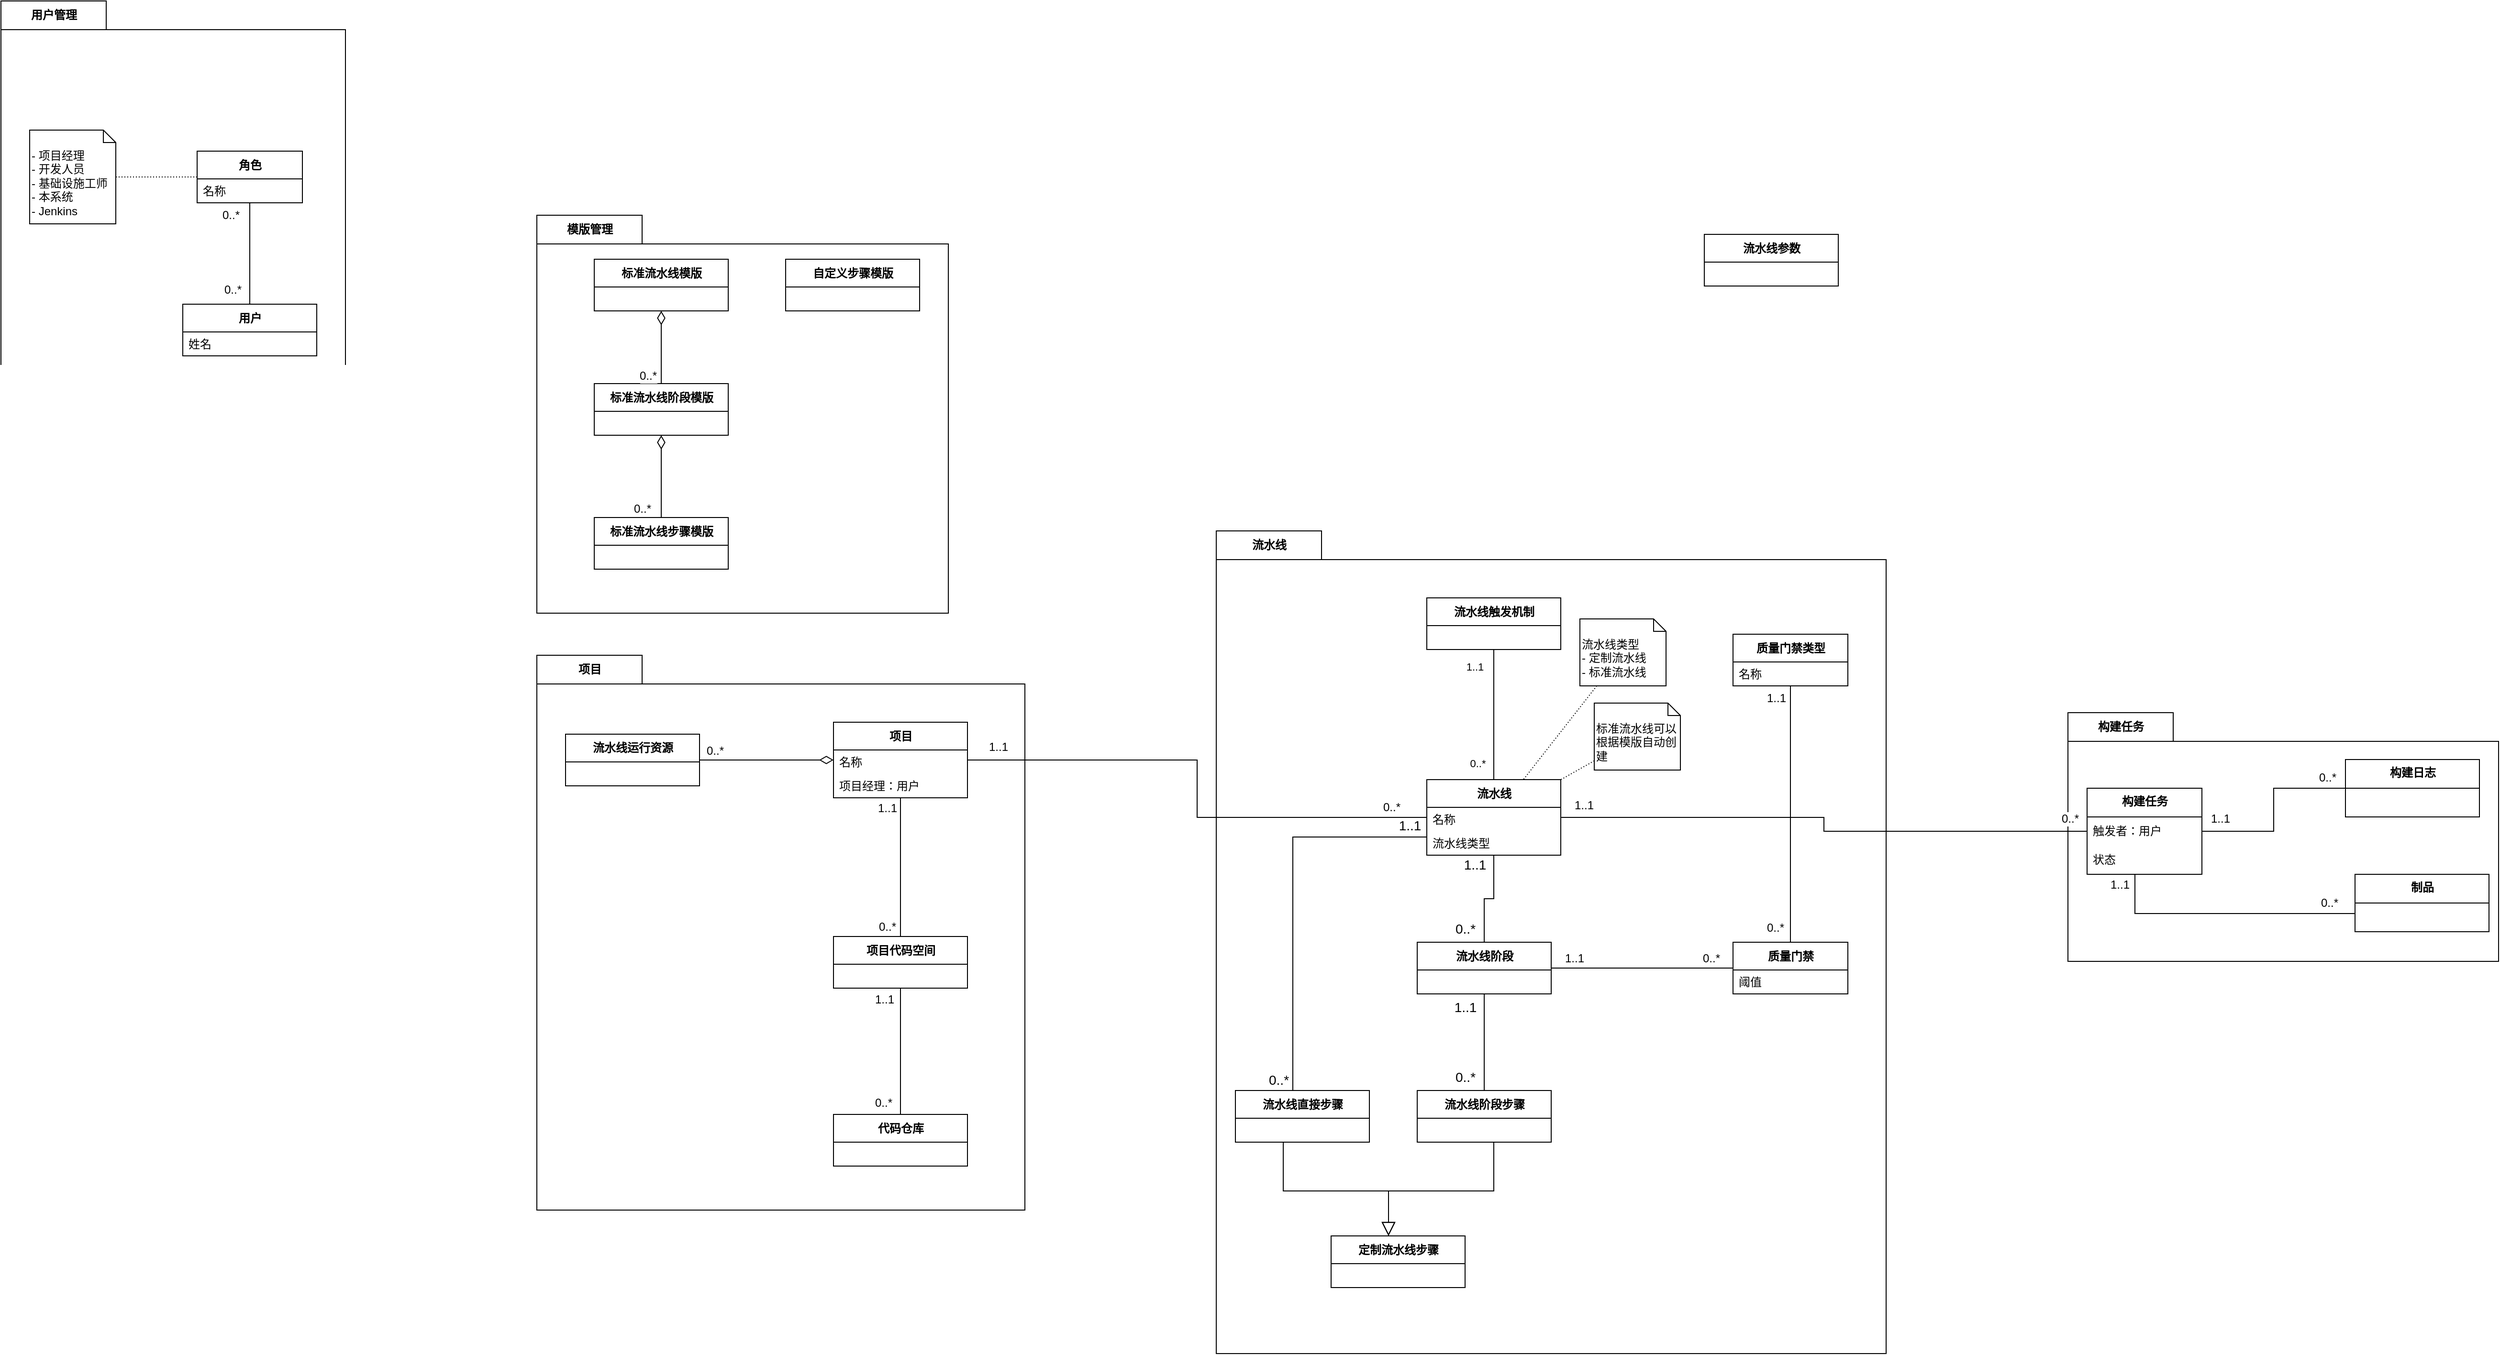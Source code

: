 <mxfile version="20.3.0" type="device" pages="4"><diagram id="85HxF5faLYZKbfxUlFeS" name="Page-1"><mxGraphModel dx="2920" dy="852" grid="1" gridSize="10" guides="1" tooltips="1" connect="1" arrows="1" fold="1" page="1" pageScale="1" pageWidth="1654" pageHeight="1169" math="0" shadow="0"><root><mxCell id="0"/><mxCell id="1" parent="0"/><mxCell id="AGH34YdOTyEbAS06Kptk-21" value="流水线" style="shape=folder;fontStyle=1;tabWidth=110;tabHeight=30;tabPosition=left;html=1;boundedLbl=1;labelInHeader=1;container=1;collapsible=0;recursiveResize=0;fontSize=12;" parent="1" vertex="1"><mxGeometry x="190" y="990" width="700" height="860" as="geometry"/></mxCell><mxCell id="tro3lxlQ-e9zZqqKusQw-1" value="流水线直接步骤" style="swimlane;fontStyle=1;align=center;verticalAlign=middle;childLayout=stackLayout;horizontal=1;startSize=29;horizontalStack=0;resizeParent=1;resizeParentMax=0;resizeLast=0;collapsible=0;marginBottom=0;html=1;" parent="AGH34YdOTyEbAS06Kptk-21" vertex="1"><mxGeometry x="20" y="585" width="140" height="54" as="geometry"/></mxCell><mxCell id="tro3lxlQ-e9zZqqKusQw-2" value="&amp;nbsp;" style="text;html=1;strokeColor=none;fillColor=none;align=left;verticalAlign=middle;spacingLeft=4;spacingRight=4;overflow=hidden;rotatable=0;points=[[0,0.5],[1,0.5]];portConstraint=eastwest;" parent="tro3lxlQ-e9zZqqKusQw-1" vertex="1"><mxGeometry y="29" width="140" height="25" as="geometry"/></mxCell><mxCell id="21Pd74Z4BVzBNsrZqy8n-19" value="流水线阶段" style="swimlane;fontStyle=1;align=center;verticalAlign=middle;childLayout=stackLayout;horizontal=1;startSize=29;horizontalStack=0;resizeParent=1;resizeParentMax=0;resizeLast=0;collapsible=0;marginBottom=0;html=1;" parent="AGH34YdOTyEbAS06Kptk-21" vertex="1"><mxGeometry x="210" y="430" width="140" height="54" as="geometry"/></mxCell><mxCell id="21Pd74Z4BVzBNsrZqy8n-20" value="&amp;nbsp;" style="text;html=1;strokeColor=none;fillColor=none;align=left;verticalAlign=middle;spacingLeft=4;spacingRight=4;overflow=hidden;rotatable=0;points=[[0,0.5],[1,0.5]];portConstraint=eastwest;" parent="21Pd74Z4BVzBNsrZqy8n-19" vertex="1"><mxGeometry y="29" width="140" height="25" as="geometry"/></mxCell><mxCell id="GNOzfagZWrUXJEdKcEXb-11" value="流水线阶段步骤" style="swimlane;fontStyle=1;align=center;verticalAlign=middle;childLayout=stackLayout;horizontal=1;startSize=29;horizontalStack=0;resizeParent=1;resizeParentMax=0;resizeLast=0;collapsible=0;marginBottom=0;html=1;" parent="AGH34YdOTyEbAS06Kptk-21" vertex="1"><mxGeometry x="210" y="585" width="140" height="54" as="geometry"/></mxCell><mxCell id="GNOzfagZWrUXJEdKcEXb-13" value="&amp;nbsp;" style="text;html=1;strokeColor=none;fillColor=none;align=left;verticalAlign=middle;spacingLeft=4;spacingRight=4;overflow=hidden;rotatable=0;points=[[0,0.5],[1,0.5]];portConstraint=eastwest;" parent="GNOzfagZWrUXJEdKcEXb-11" vertex="1"><mxGeometry y="29" width="140" height="25" as="geometry"/></mxCell><mxCell id="bpnKy_HA7Mc2AROfDkFq-24" style="edgeStyle=orthogonalEdgeStyle;rounded=0;orthogonalLoop=1;jettySize=auto;html=1;fontSize=14;endArrow=none;endFill=0;" parent="AGH34YdOTyEbAS06Kptk-21" source="21Pd74Z4BVzBNsrZqy8n-19" target="GNOzfagZWrUXJEdKcEXb-11" edge="1"><mxGeometry relative="1" as="geometry"><mxPoint x="300" y="314" as="sourcePoint"/><mxPoint x="300" y="440" as="targetPoint"/></mxGeometry></mxCell><mxCell id="bpnKy_HA7Mc2AROfDkFq-25" value="0..*" style="edgeLabel;html=1;align=center;verticalAlign=middle;resizable=0;points=[];fontSize=14;" parent="bpnKy_HA7Mc2AROfDkFq-24" connectable="0" vertex="1"><mxGeometry x="0.883" y="1" relative="1" as="geometry"><mxPoint x="-21" y="-8" as="offset"/></mxGeometry></mxCell><mxCell id="bpnKy_HA7Mc2AROfDkFq-26" value="1..1" style="edgeLabel;html=1;align=center;verticalAlign=middle;resizable=0;points=[];fontSize=14;" parent="bpnKy_HA7Mc2AROfDkFq-24" connectable="0" vertex="1"><mxGeometry x="-0.82" y="2" relative="1" as="geometry"><mxPoint x="-22" y="5" as="offset"/></mxGeometry></mxCell><mxCell id="tro3lxlQ-e9zZqqKusQw-3" value="定制流水线步骤" style="swimlane;fontStyle=1;align=center;verticalAlign=middle;childLayout=stackLayout;horizontal=1;startSize=29;horizontalStack=0;resizeParent=1;resizeParentMax=0;resizeLast=0;collapsible=0;marginBottom=0;html=1;" parent="AGH34YdOTyEbAS06Kptk-21" vertex="1"><mxGeometry x="120" y="737" width="140" height="54" as="geometry"/></mxCell><mxCell id="tro3lxlQ-e9zZqqKusQw-4" value="&amp;nbsp;" style="text;html=1;strokeColor=none;fillColor=none;align=left;verticalAlign=middle;spacingLeft=4;spacingRight=4;overflow=hidden;rotatable=0;points=[[0,0.5],[1,0.5]];portConstraint=eastwest;" parent="tro3lxlQ-e9zZqqKusQw-3" vertex="1"><mxGeometry y="29" width="140" height="25" as="geometry"/></mxCell><mxCell id="tro3lxlQ-e9zZqqKusQw-5" value="" style="edgeStyle=orthogonalEdgeStyle;rounded=0;orthogonalLoop=1;jettySize=auto;html=1;endArrow=block;endFill=0;endSize=12;" parent="AGH34YdOTyEbAS06Kptk-21" source="GNOzfagZWrUXJEdKcEXb-11" target="tro3lxlQ-e9zZqqKusQw-3" edge="1"><mxGeometry relative="1" as="geometry"><Array as="points"><mxPoint x="290" y="690"/><mxPoint x="180" y="690"/></Array></mxGeometry></mxCell><mxCell id="tro3lxlQ-e9zZqqKusQw-6" value="" style="edgeStyle=orthogonalEdgeStyle;rounded=0;orthogonalLoop=1;jettySize=auto;html=1;endArrow=block;endFill=0;endSize=12;" parent="AGH34YdOTyEbAS06Kptk-21" source="tro3lxlQ-e9zZqqKusQw-1" target="tro3lxlQ-e9zZqqKusQw-3" edge="1"><mxGeometry relative="1" as="geometry"><mxPoint x="300" y="644" as="sourcePoint"/><mxPoint x="390" y="760" as="targetPoint"/><Array as="points"><mxPoint x="70" y="690"/><mxPoint x="180" y="690"/></Array></mxGeometry></mxCell><mxCell id="21Pd74Z4BVzBNsrZqy8n-21" value="流水线" style="swimlane;fontStyle=1;align=center;verticalAlign=middle;childLayout=stackLayout;horizontal=1;startSize=29;horizontalStack=0;resizeParent=1;resizeParentMax=0;resizeLast=0;collapsible=0;marginBottom=0;html=1;" parent="AGH34YdOTyEbAS06Kptk-21" vertex="1"><mxGeometry x="220" y="260" width="140" height="79" as="geometry"/></mxCell><mxCell id="21Pd74Z4BVzBNsrZqy8n-22" value="名称" style="text;html=1;strokeColor=none;fillColor=none;align=left;verticalAlign=middle;spacingLeft=4;spacingRight=4;overflow=hidden;rotatable=0;points=[[0,0.5],[1,0.5]];portConstraint=eastwest;" parent="21Pd74Z4BVzBNsrZqy8n-21" vertex="1"><mxGeometry y="29" width="140" height="25" as="geometry"/></mxCell><mxCell id="tro3lxlQ-e9zZqqKusQw-19" value="流水线类型" style="text;html=1;strokeColor=none;fillColor=none;align=left;verticalAlign=middle;spacingLeft=4;spacingRight=4;overflow=hidden;rotatable=0;points=[[0,0.5],[1,0.5]];portConstraint=eastwest;" parent="21Pd74Z4BVzBNsrZqy8n-21" vertex="1"><mxGeometry y="54" width="140" height="25" as="geometry"/></mxCell><mxCell id="bpnKy_HA7Mc2AROfDkFq-27" style="edgeStyle=orthogonalEdgeStyle;rounded=0;orthogonalLoop=1;jettySize=auto;html=1;fontSize=14;endArrow=none;endFill=0;" parent="AGH34YdOTyEbAS06Kptk-21" source="tro3lxlQ-e9zZqqKusQw-1" target="21Pd74Z4BVzBNsrZqy8n-21" edge="1"><mxGeometry relative="1" as="geometry"><Array as="points"><mxPoint x="80" y="320"/></Array><mxPoint x="580" y="570" as="sourcePoint"/></mxGeometry></mxCell><mxCell id="bpnKy_HA7Mc2AROfDkFq-28" value="1..1" style="edgeLabel;html=1;align=center;verticalAlign=middle;resizable=0;points=[];fontSize=14;" parent="bpnKy_HA7Mc2AROfDkFq-27" connectable="0" vertex="1"><mxGeometry x="0.956" relative="1" as="geometry"><mxPoint x="-9" y="-12" as="offset"/></mxGeometry></mxCell><mxCell id="bpnKy_HA7Mc2AROfDkFq-29" value="0..*" style="edgeLabel;html=1;align=center;verticalAlign=middle;resizable=0;points=[];fontSize=14;" parent="bpnKy_HA7Mc2AROfDkFq-27" connectable="0" vertex="1"><mxGeometry x="-0.972" relative="1" as="geometry"><mxPoint x="-15" y="-6" as="offset"/></mxGeometry></mxCell><mxCell id="bpnKy_HA7Mc2AROfDkFq-21" style="edgeStyle=orthogonalEdgeStyle;rounded=0;orthogonalLoop=1;jettySize=auto;html=1;fontSize=14;endArrow=none;endFill=0;" parent="AGH34YdOTyEbAS06Kptk-21" source="21Pd74Z4BVzBNsrZqy8n-21" target="21Pd74Z4BVzBNsrZqy8n-19" edge="1"><mxGeometry relative="1" as="geometry"/></mxCell><mxCell id="bpnKy_HA7Mc2AROfDkFq-22" value="0..*" style="edgeLabel;html=1;align=center;verticalAlign=middle;resizable=0;points=[];fontSize=14;" parent="bpnKy_HA7Mc2AROfDkFq-21" connectable="0" vertex="1"><mxGeometry x="0.883" y="1" relative="1" as="geometry"><mxPoint x="-21" y="-8" as="offset"/></mxGeometry></mxCell><mxCell id="bpnKy_HA7Mc2AROfDkFq-23" value="1..1" style="edgeLabel;html=1;align=center;verticalAlign=middle;resizable=0;points=[];fontSize=14;" parent="bpnKy_HA7Mc2AROfDkFq-21" connectable="0" vertex="1"><mxGeometry x="-0.82" y="2" relative="1" as="geometry"><mxPoint x="-22" y="1" as="offset"/></mxGeometry></mxCell><mxCell id="GNOzfagZWrUXJEdKcEXb-14" value="流水线触发机制" style="swimlane;fontStyle=1;align=center;verticalAlign=middle;childLayout=stackLayout;horizontal=1;startSize=29;horizontalStack=0;resizeParent=1;resizeParentMax=0;resizeLast=0;collapsible=0;marginBottom=0;html=1;" parent="AGH34YdOTyEbAS06Kptk-21" vertex="1"><mxGeometry x="220" y="70" width="140" height="54" as="geometry"/></mxCell><mxCell id="GNOzfagZWrUXJEdKcEXb-16" value="&amp;nbsp;" style="text;html=1;strokeColor=none;fillColor=none;align=left;verticalAlign=middle;spacingLeft=4;spacingRight=4;overflow=hidden;rotatable=0;points=[[0,0.5],[1,0.5]];portConstraint=eastwest;" parent="GNOzfagZWrUXJEdKcEXb-14" vertex="1"><mxGeometry y="29" width="140" height="25" as="geometry"/></mxCell><mxCell id="tro3lxlQ-e9zZqqKusQw-7" style="edgeStyle=orthogonalEdgeStyle;rounded=0;orthogonalLoop=1;jettySize=auto;html=1;endArrow=none;endFill=0;endSize=12;" parent="AGH34YdOTyEbAS06Kptk-21" source="GNOzfagZWrUXJEdKcEXb-14" target="21Pd74Z4BVzBNsrZqy8n-21" edge="1"><mxGeometry relative="1" as="geometry"/></mxCell><mxCell id="tro3lxlQ-e9zZqqKusQw-8" value="1..1" style="edgeLabel;html=1;align=center;verticalAlign=middle;resizable=0;points=[];" parent="tro3lxlQ-e9zZqqKusQw-7" vertex="1" connectable="0"><mxGeometry x="-0.667" y="1" relative="1" as="geometry"><mxPoint x="-21" y="-5" as="offset"/></mxGeometry></mxCell><mxCell id="tro3lxlQ-e9zZqqKusQw-9" value="0..*" style="edgeLabel;html=1;align=center;verticalAlign=middle;resizable=0;points=[];" parent="tro3lxlQ-e9zZqqKusQw-7" vertex="1" connectable="0"><mxGeometry x="0.75" y="-3" relative="1" as="geometry"><mxPoint x="-14" as="offset"/></mxGeometry></mxCell><mxCell id="tro3lxlQ-e9zZqqKusQw-16" value="质量门禁" style="swimlane;fontStyle=1;align=center;verticalAlign=middle;childLayout=stackLayout;horizontal=1;startSize=29;horizontalStack=0;resizeParent=1;resizeParentMax=0;resizeLast=0;collapsible=0;marginBottom=0;html=1;" parent="AGH34YdOTyEbAS06Kptk-21" vertex="1"><mxGeometry x="540" y="430" width="120" height="54" as="geometry"/></mxCell><mxCell id="tro3lxlQ-e9zZqqKusQw-17" value="阈值" style="text;html=1;strokeColor=none;fillColor=none;align=left;verticalAlign=middle;spacingLeft=4;spacingRight=4;overflow=hidden;rotatable=0;points=[[0,0.5],[1,0.5]];portConstraint=eastwest;" parent="tro3lxlQ-e9zZqqKusQw-16" vertex="1"><mxGeometry y="29" width="120" height="25" as="geometry"/></mxCell><mxCell id="tro3lxlQ-e9zZqqKusQw-18" value="" style="edgeStyle=orthogonalEdgeStyle;rounded=0;orthogonalLoop=1;jettySize=auto;html=1;fontSize=12;endArrow=none;endFill=0;endSize=12;" parent="AGH34YdOTyEbAS06Kptk-21" source="21Pd74Z4BVzBNsrZqy8n-19" target="tro3lxlQ-e9zZqqKusQw-16" edge="1"><mxGeometry relative="1" as="geometry"/></mxCell><mxCell id="tro3lxlQ-e9zZqqKusQw-24" value="1..1" style="edgeLabel;html=1;align=center;verticalAlign=middle;resizable=0;points=[];fontSize=12;" parent="tro3lxlQ-e9zZqqKusQw-18" vertex="1" connectable="0"><mxGeometry x="-0.675" y="-1" relative="1" as="geometry"><mxPoint x="-7" y="-11" as="offset"/></mxGeometry></mxCell><mxCell id="tro3lxlQ-e9zZqqKusQw-28" value="0..*" style="edgeLabel;html=1;align=center;verticalAlign=middle;resizable=0;points=[];fontSize=12;" parent="tro3lxlQ-e9zZqqKusQw-18" vertex="1" connectable="0"><mxGeometry x="0.65" y="-1" relative="1" as="geometry"><mxPoint x="10" y="-11" as="offset"/></mxGeometry></mxCell><mxCell id="AGH34YdOTyEbAS06Kptk-19" value="构建任务" style="shape=folder;fontStyle=1;tabWidth=110;tabHeight=30;tabPosition=left;html=1;boundedLbl=1;labelInHeader=1;container=1;collapsible=0;recursiveResize=0;fontSize=12;" parent="1" vertex="1"><mxGeometry x="1080" y="1180" width="450" height="260" as="geometry"/></mxCell><mxCell id="GNOzfagZWrUXJEdKcEXb-9" value="&lt;b&gt;构建任务&lt;/b&gt;" style="swimlane;fontStyle=0;align=center;verticalAlign=top;childLayout=stackLayout;horizontal=1;startSize=30;horizontalStack=0;resizeParent=1;resizeParentMax=0;resizeLast=0;collapsible=0;marginBottom=0;html=1;" parent="AGH34YdOTyEbAS06Kptk-19" vertex="1"><mxGeometry x="20" y="79" width="120" height="90" as="geometry"/></mxCell><mxCell id="GNOzfagZWrUXJEdKcEXb-10" value="触发者：用户" style="text;html=1;strokeColor=none;fillColor=none;align=left;verticalAlign=middle;spacingLeft=4;spacingRight=4;overflow=hidden;rotatable=0;points=[[0,0.5],[1,0.5]];portConstraint=eastwest;" parent="GNOzfagZWrUXJEdKcEXb-9" vertex="1"><mxGeometry y="30" width="120" height="30" as="geometry"/></mxCell><mxCell id="tro3lxlQ-e9zZqqKusQw-56" value="状态" style="text;html=1;strokeColor=none;fillColor=none;align=left;verticalAlign=middle;spacingLeft=4;spacingRight=4;overflow=hidden;rotatable=0;points=[[0,0.5],[1,0.5]];portConstraint=eastwest;" parent="GNOzfagZWrUXJEdKcEXb-9" vertex="1"><mxGeometry y="60" width="120" height="30" as="geometry"/></mxCell><mxCell id="GNOzfagZWrUXJEdKcEXb-5" value="&lt;b&gt;构建日志&lt;/b&gt;" style="swimlane;fontStyle=0;align=center;verticalAlign=top;childLayout=stackLayout;horizontal=1;startSize=30;horizontalStack=0;resizeParent=1;resizeParentMax=0;resizeLast=0;collapsible=0;marginBottom=0;html=1;" parent="AGH34YdOTyEbAS06Kptk-19" vertex="1"><mxGeometry x="290" y="49" width="140" height="60" as="geometry"/></mxCell><mxCell id="GNOzfagZWrUXJEdKcEXb-6" value="&amp;nbsp;" style="text;html=1;strokeColor=none;fillColor=none;align=left;verticalAlign=middle;spacingLeft=4;spacingRight=4;overflow=hidden;rotatable=0;points=[[0,0.5],[1,0.5]];portConstraint=eastwest;" parent="GNOzfagZWrUXJEdKcEXb-5" vertex="1"><mxGeometry y="30" width="140" height="30" as="geometry"/></mxCell><mxCell id="tro3lxlQ-e9zZqqKusQw-46" style="edgeStyle=orthogonalEdgeStyle;rounded=0;orthogonalLoop=1;jettySize=auto;html=1;fontSize=12;endArrow=none;endFill=0;endSize=12;" parent="AGH34YdOTyEbAS06Kptk-19" source="GNOzfagZWrUXJEdKcEXb-9" target="GNOzfagZWrUXJEdKcEXb-5" edge="1"><mxGeometry relative="1" as="geometry"/></mxCell><mxCell id="tro3lxlQ-e9zZqqKusQw-47" value="1..1" style="edgeLabel;html=1;align=center;verticalAlign=middle;resizable=0;points=[];fontSize=12;" parent="tro3lxlQ-e9zZqqKusQw-46" vertex="1" connectable="0"><mxGeometry x="-0.812" y="-2" relative="1" as="geometry"><mxPoint y="-15" as="offset"/></mxGeometry></mxCell><mxCell id="tro3lxlQ-e9zZqqKusQw-48" value="0..*" style="edgeLabel;html=1;align=center;verticalAlign=middle;resizable=0;points=[];fontSize=12;" parent="tro3lxlQ-e9zZqqKusQw-46" vertex="1" connectable="0"><mxGeometry x="0.8" relative="1" as="geometry"><mxPoint y="-11" as="offset"/></mxGeometry></mxCell><mxCell id="GNOzfagZWrUXJEdKcEXb-7" value="&lt;b&gt;制品&lt;/b&gt;" style="swimlane;fontStyle=0;align=center;verticalAlign=top;childLayout=stackLayout;horizontal=1;startSize=30;horizontalStack=0;resizeParent=1;resizeParentMax=0;resizeLast=0;collapsible=0;marginBottom=0;html=1;" parent="AGH34YdOTyEbAS06Kptk-19" vertex="1"><mxGeometry x="300" y="169" width="140" height="60" as="geometry"/></mxCell><mxCell id="GNOzfagZWrUXJEdKcEXb-8" value="&amp;nbsp;" style="text;html=1;strokeColor=none;fillColor=none;align=left;verticalAlign=middle;spacingLeft=4;spacingRight=4;overflow=hidden;rotatable=0;points=[[0,0.5],[1,0.5]];portConstraint=eastwest;" parent="GNOzfagZWrUXJEdKcEXb-7" vertex="1"><mxGeometry y="30" width="140" height="30" as="geometry"/></mxCell><mxCell id="tro3lxlQ-e9zZqqKusQw-49" style="edgeStyle=orthogonalEdgeStyle;rounded=0;orthogonalLoop=1;jettySize=auto;html=1;fontSize=12;endArrow=none;endFill=0;endSize=12;" parent="AGH34YdOTyEbAS06Kptk-19" source="GNOzfagZWrUXJEdKcEXb-9" target="GNOzfagZWrUXJEdKcEXb-7" edge="1"><mxGeometry relative="1" as="geometry"><mxPoint x="140" y="119" as="sourcePoint"/><mxPoint x="300" y="119" as="targetPoint"/><Array as="points"><mxPoint x="70" y="210"/></Array></mxGeometry></mxCell><mxCell id="tro3lxlQ-e9zZqqKusQw-50" value="1..1" style="edgeLabel;html=1;align=center;verticalAlign=middle;resizable=0;points=[];fontSize=12;" parent="tro3lxlQ-e9zZqqKusQw-49" vertex="1" connectable="0"><mxGeometry x="-0.812" y="-2" relative="1" as="geometry"><mxPoint x="-14" y="-15" as="offset"/></mxGeometry></mxCell><mxCell id="tro3lxlQ-e9zZqqKusQw-51" value="0..*" style="edgeLabel;html=1;align=center;verticalAlign=middle;resizable=0;points=[];fontSize=12;" parent="tro3lxlQ-e9zZqqKusQw-49" vertex="1" connectable="0"><mxGeometry x="0.8" relative="1" as="geometry"><mxPoint y="-11" as="offset"/></mxGeometry></mxCell><mxCell id="AGH34YdOTyEbAS06Kptk-16" value="项目" style="shape=folder;fontStyle=1;tabWidth=110;tabHeight=30;tabPosition=left;html=1;boundedLbl=1;labelInHeader=1;container=1;collapsible=0;recursiveResize=0;fontSize=12;" parent="1" vertex="1"><mxGeometry x="-520" y="1120" width="510" height="580" as="geometry"/></mxCell><mxCell id="RmnwzsDZDzkAxoVwrySq-18" value="流水线运行资源" style="swimlane;fontStyle=1;align=center;verticalAlign=middle;childLayout=stackLayout;horizontal=1;startSize=29;horizontalStack=0;resizeParent=1;resizeParentMax=0;resizeLast=0;collapsible=0;marginBottom=0;html=1;" parent="AGH34YdOTyEbAS06Kptk-16" vertex="1"><mxGeometry x="30" y="82.5" width="140" height="54" as="geometry"/></mxCell><mxCell id="RmnwzsDZDzkAxoVwrySq-19" value="&amp;nbsp;" style="text;html=1;strokeColor=none;fillColor=none;align=left;verticalAlign=middle;spacingLeft=4;spacingRight=4;overflow=hidden;rotatable=0;points=[[0,0.5],[1,0.5]];portConstraint=eastwest;" parent="RmnwzsDZDzkAxoVwrySq-18" vertex="1"><mxGeometry y="29" width="140" height="25" as="geometry"/></mxCell><mxCell id="RmnwzsDZDzkAxoVwrySq-20" value="项目" style="swimlane;fontStyle=1;align=center;verticalAlign=middle;childLayout=stackLayout;horizontal=1;startSize=29;horizontalStack=0;resizeParent=1;resizeParentMax=0;resizeLast=0;collapsible=0;marginBottom=0;html=1;" parent="AGH34YdOTyEbAS06Kptk-16" vertex="1"><mxGeometry x="310" y="70" width="140" height="79" as="geometry"/></mxCell><mxCell id="RmnwzsDZDzkAxoVwrySq-21" value="名称" style="text;html=1;strokeColor=none;fillColor=none;align=left;verticalAlign=middle;spacingLeft=4;spacingRight=4;overflow=hidden;rotatable=0;points=[[0,0.5],[1,0.5]];portConstraint=eastwest;" parent="RmnwzsDZDzkAxoVwrySq-20" vertex="1"><mxGeometry y="29" width="140" height="25" as="geometry"/></mxCell><mxCell id="tro3lxlQ-e9zZqqKusQw-42" value="项目经理：用户" style="text;html=1;strokeColor=none;fillColor=none;align=left;verticalAlign=middle;spacingLeft=4;spacingRight=4;overflow=hidden;rotatable=0;points=[[0,0.5],[1,0.5]];portConstraint=eastwest;" parent="RmnwzsDZDzkAxoVwrySq-20" vertex="1"><mxGeometry y="54" width="140" height="25" as="geometry"/></mxCell><mxCell id="tro3lxlQ-e9zZqqKusQw-53" style="edgeStyle=orthogonalEdgeStyle;rounded=0;orthogonalLoop=1;jettySize=auto;html=1;fontSize=12;endArrow=none;endFill=0;endSize=12;startArrow=diamondThin;startFill=0;startSize=12;" parent="AGH34YdOTyEbAS06Kptk-16" source="RmnwzsDZDzkAxoVwrySq-20" target="RmnwzsDZDzkAxoVwrySq-18" edge="1"><mxGeometry relative="1" as="geometry"/></mxCell><mxCell id="tro3lxlQ-e9zZqqKusQw-55" value="0..*" style="edgeLabel;html=1;align=center;verticalAlign=middle;resizable=0;points=[];fontSize=12;" parent="tro3lxlQ-e9zZqqKusQw-53" vertex="1" connectable="0"><mxGeometry x="0.912" y="2" relative="1" as="geometry"><mxPoint x="10" y="-12" as="offset"/></mxGeometry></mxCell><mxCell id="RmnwzsDZDzkAxoVwrySq-4" value="项目代码空间" style="swimlane;fontStyle=1;align=center;verticalAlign=middle;childLayout=stackLayout;horizontal=1;startSize=29;horizontalStack=0;resizeParent=1;resizeParentMax=0;resizeLast=0;collapsible=0;marginBottom=0;html=1;" parent="AGH34YdOTyEbAS06Kptk-16" vertex="1"><mxGeometry x="310" y="294" width="140" height="54" as="geometry"/></mxCell><mxCell id="RmnwzsDZDzkAxoVwrySq-6" value="&amp;nbsp;" style="text;html=1;strokeColor=none;fillColor=none;align=left;verticalAlign=middle;spacingLeft=4;spacingRight=4;overflow=hidden;rotatable=0;points=[[0,0.5],[1,0.5]];portConstraint=eastwest;" parent="RmnwzsDZDzkAxoVwrySq-4" vertex="1"><mxGeometry y="29" width="140" height="25" as="geometry"/></mxCell><mxCell id="tro3lxlQ-e9zZqqKusQw-39" style="edgeStyle=orthogonalEdgeStyle;rounded=0;orthogonalLoop=1;jettySize=auto;html=1;fontSize=12;endArrow=none;endFill=0;endSize=12;" parent="AGH34YdOTyEbAS06Kptk-16" source="RmnwzsDZDzkAxoVwrySq-20" target="RmnwzsDZDzkAxoVwrySq-4" edge="1"><mxGeometry relative="1" as="geometry"/></mxCell><mxCell id="tro3lxlQ-e9zZqqKusQw-40" value="0..*" style="edgeLabel;html=1;align=center;verticalAlign=middle;resizable=0;points=[];fontSize=12;" parent="tro3lxlQ-e9zZqqKusQw-39" vertex="1" connectable="0"><mxGeometry x="0.907" y="-2" relative="1" as="geometry"><mxPoint x="-12" y="-4" as="offset"/></mxGeometry></mxCell><mxCell id="tro3lxlQ-e9zZqqKusQw-41" value="1..1" style="edgeLabel;html=1;align=center;verticalAlign=middle;resizable=0;points=[];fontSize=12;" parent="tro3lxlQ-e9zZqqKusQw-39" vertex="1" connectable="0"><mxGeometry x="-0.899" y="2" relative="1" as="geometry"><mxPoint x="-16" y="3" as="offset"/></mxGeometry></mxCell><mxCell id="RmnwzsDZDzkAxoVwrySq-16" value="代码仓库" style="swimlane;fontStyle=1;align=center;verticalAlign=middle;childLayout=stackLayout;horizontal=1;startSize=29;horizontalStack=0;resizeParent=1;resizeParentMax=0;resizeLast=0;collapsible=0;marginBottom=0;html=1;" parent="AGH34YdOTyEbAS06Kptk-16" vertex="1"><mxGeometry x="310" y="480" width="140" height="54" as="geometry"/></mxCell><mxCell id="RmnwzsDZDzkAxoVwrySq-17" value="&amp;nbsp;" style="text;html=1;strokeColor=none;fillColor=none;align=left;verticalAlign=middle;spacingLeft=4;spacingRight=4;overflow=hidden;rotatable=0;points=[[0,0.5],[1,0.5]];portConstraint=eastwest;" parent="RmnwzsDZDzkAxoVwrySq-16" vertex="1"><mxGeometry y="29" width="140" height="25" as="geometry"/></mxCell><mxCell id="tro3lxlQ-e9zZqqKusQw-43" style="edgeStyle=orthogonalEdgeStyle;rounded=0;orthogonalLoop=1;jettySize=auto;html=1;fontSize=12;endArrow=none;endFill=0;endSize=12;" parent="AGH34YdOTyEbAS06Kptk-16" source="RmnwzsDZDzkAxoVwrySq-4" target="RmnwzsDZDzkAxoVwrySq-16" edge="1"><mxGeometry relative="1" as="geometry"/></mxCell><mxCell id="tro3lxlQ-e9zZqqKusQw-44" value="0..*" style="edgeLabel;html=1;align=center;verticalAlign=middle;resizable=0;points=[];fontSize=12;" parent="tro3lxlQ-e9zZqqKusQw-43" vertex="1" connectable="0"><mxGeometry x="0.818" relative="1" as="geometry"><mxPoint x="-18" as="offset"/></mxGeometry></mxCell><mxCell id="tro3lxlQ-e9zZqqKusQw-45" value="1..1" style="edgeLabel;html=1;align=center;verticalAlign=middle;resizable=0;points=[];fontSize=12;" parent="tro3lxlQ-e9zZqqKusQw-43" vertex="1" connectable="0"><mxGeometry x="-0.864" y="-2" relative="1" as="geometry"><mxPoint x="-15" y="3" as="offset"/></mxGeometry></mxCell><mxCell id="AGH34YdOTyEbAS06Kptk-9" value="模版管理" style="shape=folder;fontStyle=1;tabWidth=110;tabHeight=30;tabPosition=left;html=1;boundedLbl=1;labelInHeader=1;container=1;collapsible=0;recursiveResize=0;fontSize=12;" parent="1" vertex="1"><mxGeometry x="-520" y="660" width="430" height="416" as="geometry"/></mxCell><mxCell id="bpnKy_HA7Mc2AROfDkFq-6" value="标准流水线模版" style="swimlane;fontStyle=1;align=center;verticalAlign=middle;childLayout=stackLayout;horizontal=1;startSize=29;horizontalStack=0;resizeParent=1;resizeParentMax=0;resizeLast=0;collapsible=0;marginBottom=0;html=1;" parent="AGH34YdOTyEbAS06Kptk-9" vertex="1"><mxGeometry x="60" y="46" width="140" height="54" as="geometry"/></mxCell><mxCell id="bpnKy_HA7Mc2AROfDkFq-7" value="&amp;nbsp;" style="text;html=1;strokeColor=none;fillColor=none;align=left;verticalAlign=middle;spacingLeft=4;spacingRight=4;overflow=hidden;rotatable=0;points=[[0,0.5],[1,0.5]];portConstraint=eastwest;" parent="bpnKy_HA7Mc2AROfDkFq-6" vertex="1"><mxGeometry y="29" width="140" height="25" as="geometry"/></mxCell><mxCell id="bpnKy_HA7Mc2AROfDkFq-4" value="自定义步骤模版" style="swimlane;fontStyle=1;align=center;verticalAlign=middle;childLayout=stackLayout;horizontal=1;startSize=29;horizontalStack=0;resizeParent=1;resizeParentMax=0;resizeLast=0;collapsible=0;marginBottom=0;html=1;" parent="AGH34YdOTyEbAS06Kptk-9" vertex="1"><mxGeometry x="260" y="46" width="140" height="54" as="geometry"/></mxCell><mxCell id="bpnKy_HA7Mc2AROfDkFq-5" value="&amp;nbsp;" style="text;html=1;strokeColor=none;fillColor=none;align=left;verticalAlign=middle;spacingLeft=4;spacingRight=4;overflow=hidden;rotatable=0;points=[[0,0.5],[1,0.5]];portConstraint=eastwest;" parent="bpnKy_HA7Mc2AROfDkFq-4" vertex="1"><mxGeometry y="29" width="140" height="25" as="geometry"/></mxCell><mxCell id="AGH34YdOTyEbAS06Kptk-1" value="标准流水线阶段模版" style="swimlane;fontStyle=1;align=center;verticalAlign=middle;childLayout=stackLayout;horizontal=1;startSize=29;horizontalStack=0;resizeParent=1;resizeParentMax=0;resizeLast=0;collapsible=0;marginBottom=0;html=1;" parent="AGH34YdOTyEbAS06Kptk-9" vertex="1"><mxGeometry x="60" y="176" width="140" height="54" as="geometry"/></mxCell><mxCell id="AGH34YdOTyEbAS06Kptk-2" value="&amp;nbsp;" style="text;html=1;strokeColor=none;fillColor=none;align=left;verticalAlign=middle;spacingLeft=4;spacingRight=4;overflow=hidden;rotatable=0;points=[[0,0.5],[1,0.5]];portConstraint=eastwest;" parent="AGH34YdOTyEbAS06Kptk-1" vertex="1"><mxGeometry y="29" width="140" height="25" as="geometry"/></mxCell><mxCell id="AGH34YdOTyEbAS06Kptk-3" value="" style="edgeStyle=orthogonalEdgeStyle;rounded=0;orthogonalLoop=1;jettySize=auto;html=1;endArrow=none;endFill=0;startArrow=diamondThin;startFill=0;endSize=12;startSize=12;" parent="AGH34YdOTyEbAS06Kptk-9" source="bpnKy_HA7Mc2AROfDkFq-6" target="AGH34YdOTyEbAS06Kptk-1" edge="1"><mxGeometry relative="1" as="geometry"/></mxCell><mxCell id="AGH34YdOTyEbAS06Kptk-7" value="0..*" style="edgeLabel;html=1;align=center;verticalAlign=middle;resizable=0;points=[];fontSize=12;" parent="AGH34YdOTyEbAS06Kptk-3" vertex="1" connectable="0"><mxGeometry x="0.774" y="3" relative="1" as="geometry"><mxPoint x="-17" as="offset"/></mxGeometry></mxCell><mxCell id="AGH34YdOTyEbAS06Kptk-4" value="标准流水线步骤模版" style="swimlane;fontStyle=1;align=center;verticalAlign=middle;childLayout=stackLayout;horizontal=1;startSize=29;horizontalStack=0;resizeParent=1;resizeParentMax=0;resizeLast=0;collapsible=0;marginBottom=0;html=1;" parent="AGH34YdOTyEbAS06Kptk-9" vertex="1"><mxGeometry x="60" y="316" width="140" height="54" as="geometry"/></mxCell><mxCell id="AGH34YdOTyEbAS06Kptk-5" value="&amp;nbsp;" style="text;html=1;strokeColor=none;fillColor=none;align=left;verticalAlign=middle;spacingLeft=4;spacingRight=4;overflow=hidden;rotatable=0;points=[[0,0.5],[1,0.5]];portConstraint=eastwest;" parent="AGH34YdOTyEbAS06Kptk-4" vertex="1"><mxGeometry y="29" width="140" height="25" as="geometry"/></mxCell><mxCell id="AGH34YdOTyEbAS06Kptk-6" value="" style="edgeStyle=orthogonalEdgeStyle;rounded=0;orthogonalLoop=1;jettySize=auto;html=1;endArrow=none;endFill=0;startArrow=diamondThin;startFill=0;endSize=12;startSize=12;" parent="AGH34YdOTyEbAS06Kptk-9" source="AGH34YdOTyEbAS06Kptk-1" target="AGH34YdOTyEbAS06Kptk-4" edge="1"><mxGeometry relative="1" as="geometry"/></mxCell><mxCell id="AGH34YdOTyEbAS06Kptk-8" value="0..*" style="edgeLabel;html=1;align=center;verticalAlign=middle;resizable=0;points=[];fontSize=12;" parent="AGH34YdOTyEbAS06Kptk-6" vertex="1" connectable="0"><mxGeometry x="0.825" relative="1" as="geometry"><mxPoint x="-20" y="-2" as="offset"/></mxGeometry></mxCell><mxCell id="bpnKy_HA7Mc2AROfDkFq-18" style="edgeStyle=orthogonalEdgeStyle;rounded=0;orthogonalLoop=1;jettySize=auto;html=1;endArrow=none;endFill=0;" parent="1" source="RmnwzsDZDzkAxoVwrySq-20" target="21Pd74Z4BVzBNsrZqy8n-21" edge="1"><mxGeometry relative="1" as="geometry"/></mxCell><mxCell id="bpnKy_HA7Mc2AROfDkFq-19" value="&lt;font style=&quot;font-size: 12px;&quot;&gt;0..*&lt;/font&gt;" style="edgeLabel;html=1;align=center;verticalAlign=middle;resizable=0;points=[];fontSize=12;" parent="bpnKy_HA7Mc2AROfDkFq-18" connectable="0" vertex="1"><mxGeometry x="0.87" y="1" relative="1" as="geometry"><mxPoint x="-2" y="-10" as="offset"/></mxGeometry></mxCell><mxCell id="bpnKy_HA7Mc2AROfDkFq-20" value="1..1" style="edgeLabel;html=1;align=center;verticalAlign=middle;resizable=0;points=[];fontSize=12;" parent="bpnKy_HA7Mc2AROfDkFq-18" connectable="0" vertex="1"><mxGeometry x="-0.903" y="2" relative="1" as="geometry"><mxPoint x="6" y="-12" as="offset"/></mxGeometry></mxCell><mxCell id="bpnKy_HA7Mc2AROfDkFq-8" value="流水线参数" style="swimlane;fontStyle=1;align=center;verticalAlign=middle;childLayout=stackLayout;horizontal=1;startSize=29;horizontalStack=0;resizeParent=1;resizeParentMax=0;resizeLast=0;collapsible=0;marginBottom=0;html=1;" parent="1" vertex="1"><mxGeometry x="700" y="680" width="140" height="54" as="geometry"/></mxCell><mxCell id="bpnKy_HA7Mc2AROfDkFq-9" value="&amp;nbsp;" style="text;html=1;strokeColor=none;fillColor=none;align=left;verticalAlign=middle;spacingLeft=4;spacingRight=4;overflow=hidden;rotatable=0;points=[[0,0.5],[1,0.5]];portConstraint=eastwest;" parent="bpnKy_HA7Mc2AROfDkFq-8" vertex="1"><mxGeometry y="29" width="140" height="25" as="geometry"/></mxCell><mxCell id="tro3lxlQ-e9zZqqKusQw-36" style="edgeStyle=orthogonalEdgeStyle;rounded=0;orthogonalLoop=1;jettySize=auto;html=1;fontSize=12;endArrow=none;endFill=0;endSize=12;" parent="1" source="21Pd74Z4BVzBNsrZqy8n-21" target="GNOzfagZWrUXJEdKcEXb-9" edge="1"><mxGeometry relative="1" as="geometry"/></mxCell><mxCell id="tro3lxlQ-e9zZqqKusQw-37" value="0..*" style="edgeLabel;html=1;align=center;verticalAlign=middle;resizable=0;points=[];fontSize=12;" parent="tro3lxlQ-e9zZqqKusQw-36" vertex="1" connectable="0"><mxGeometry x="0.878" y="1" relative="1" as="geometry"><mxPoint x="16" y="-12" as="offset"/></mxGeometry></mxCell><mxCell id="tro3lxlQ-e9zZqqKusQw-38" value="1..1" style="edgeLabel;html=1;align=center;verticalAlign=middle;resizable=0;points=[];fontSize=12;" parent="tro3lxlQ-e9zZqqKusQw-36" vertex="1" connectable="0"><mxGeometry x="-0.889" y="-1" relative="1" as="geometry"><mxPoint x="-8" y="-14" as="offset"/></mxGeometry></mxCell><mxCell id="tro3lxlQ-e9zZqqKusQw-27" value="" style="edgeStyle=orthogonalEdgeStyle;rounded=0;orthogonalLoop=1;jettySize=auto;html=1;fontSize=12;endArrow=none;endFill=0;endSize=12;" parent="1" source="tro3lxlQ-e9zZqqKusQw-16" target="tro3lxlQ-e9zZqqKusQw-25" edge="1"><mxGeometry relative="1" as="geometry"/></mxCell><mxCell id="tro3lxlQ-e9zZqqKusQw-29" value="1..1" style="edgeLabel;html=1;align=center;verticalAlign=middle;resizable=0;points=[];fontSize=12;" parent="tro3lxlQ-e9zZqqKusQw-27" vertex="1" connectable="0"><mxGeometry x="0.746" y="-2" relative="1" as="geometry"><mxPoint x="-17" y="-21" as="offset"/></mxGeometry></mxCell><mxCell id="tro3lxlQ-e9zZqqKusQw-30" value="0..*" style="edgeLabel;html=1;align=center;verticalAlign=middle;resizable=0;points=[];fontSize=12;" parent="tro3lxlQ-e9zZqqKusQw-27" vertex="1" connectable="0"><mxGeometry x="-0.636" y="-3" relative="1" as="geometry"><mxPoint x="-19" y="34" as="offset"/></mxGeometry></mxCell><mxCell id="tro3lxlQ-e9zZqqKusQw-21" style="rounded=0;orthogonalLoop=1;jettySize=auto;html=1;fontSize=12;endArrow=none;endFill=0;endSize=12;dashed=1;dashPattern=1 2;" parent="1" source="tro3lxlQ-e9zZqqKusQw-20" target="21Pd74Z4BVzBNsrZqy8n-21" edge="1"><mxGeometry relative="1" as="geometry"/></mxCell><mxCell id="tro3lxlQ-e9zZqqKusQw-20" value="流水线类型&lt;br&gt;- 定制流水线&lt;br&gt;- 标准流水线" style="shape=note2;boundedLbl=1;whiteSpace=wrap;html=1;size=13;verticalAlign=top;align=left;fontSize=12;" parent="1" vertex="1"><mxGeometry x="570" y="1082" width="90" height="70" as="geometry"/></mxCell><mxCell id="tro3lxlQ-e9zZqqKusQw-22" value="标准流水线可以根据模版自动创建" style="shape=note2;boundedLbl=1;whiteSpace=wrap;html=1;size=13;verticalAlign=top;align=left;fontSize=12;" parent="1" vertex="1"><mxGeometry x="585" y="1170" width="90" height="70" as="geometry"/></mxCell><mxCell id="tro3lxlQ-e9zZqqKusQw-23" style="rounded=0;orthogonalLoop=1;jettySize=auto;html=1;fontSize=12;endArrow=none;endFill=0;endSize=12;dashed=1;dashPattern=1 2;" parent="1" source="tro3lxlQ-e9zZqqKusQw-22" target="21Pd74Z4BVzBNsrZqy8n-21" edge="1"><mxGeometry relative="1" as="geometry"><mxPoint x="340" y="1224.5" as="sourcePoint"/><mxPoint x="420" y="1259.167" as="targetPoint"/></mxGeometry></mxCell><mxCell id="tro3lxlQ-e9zZqqKusQw-25" value="质量门禁类型" style="swimlane;fontStyle=1;align=center;verticalAlign=middle;childLayout=stackLayout;horizontal=1;startSize=29;horizontalStack=0;resizeParent=1;resizeParentMax=0;resizeLast=0;collapsible=0;marginBottom=0;html=1;" parent="1" vertex="1"><mxGeometry x="730" y="1098" width="120" height="54" as="geometry"/></mxCell><mxCell id="tro3lxlQ-e9zZqqKusQw-26" value="名称" style="text;html=1;strokeColor=none;fillColor=none;align=left;verticalAlign=middle;spacingLeft=4;spacingRight=4;overflow=hidden;rotatable=0;points=[[0,0.5],[1,0.5]];portConstraint=eastwest;" parent="tro3lxlQ-e9zZqqKusQw-25" vertex="1"><mxGeometry y="29" width="120" height="25" as="geometry"/></mxCell><mxCell id="AGH34YdOTyEbAS06Kptk-14" value="用户管理" style="shape=folder;fontStyle=1;tabWidth=110;tabHeight=30;tabPosition=left;html=1;boundedLbl=1;labelInHeader=1;container=1;collapsible=0;recursiveResize=0;fontSize=12;" parent="1" vertex="1"><mxGeometry x="-1080" y="436" width="360" height="420" as="geometry"/></mxCell><mxCell id="tro3lxlQ-e9zZqqKusQw-10" value="用户" style="swimlane;fontStyle=1;align=center;verticalAlign=middle;childLayout=stackLayout;horizontal=1;startSize=29;horizontalStack=0;resizeParent=1;resizeParentMax=0;resizeLast=0;collapsible=0;marginBottom=0;html=1;" parent="AGH34YdOTyEbAS06Kptk-14" vertex="1"><mxGeometry x="190" y="317" width="140" height="54" as="geometry"/></mxCell><mxCell id="tro3lxlQ-e9zZqqKusQw-11" value="姓名" style="text;html=1;strokeColor=none;fillColor=none;align=left;verticalAlign=middle;spacingLeft=4;spacingRight=4;overflow=hidden;rotatable=0;points=[[0,0.5],[1,0.5]];portConstraint=eastwest;" parent="tro3lxlQ-e9zZqqKusQw-10" vertex="1"><mxGeometry y="29" width="140" height="25" as="geometry"/></mxCell><mxCell id="tro3lxlQ-e9zZqqKusQw-31" value="角色" style="swimlane;fontStyle=1;align=center;verticalAlign=middle;childLayout=stackLayout;horizontal=1;startSize=29;horizontalStack=0;resizeParent=1;resizeParentMax=0;resizeLast=0;collapsible=0;marginBottom=0;html=1;" parent="AGH34YdOTyEbAS06Kptk-14" vertex="1"><mxGeometry x="205" y="157" width="110" height="54" as="geometry"/></mxCell><mxCell id="tro3lxlQ-e9zZqqKusQw-32" value="名称" style="text;html=1;strokeColor=none;fillColor=none;align=left;verticalAlign=middle;spacingLeft=4;spacingRight=4;overflow=hidden;rotatable=0;points=[[0,0.5],[1,0.5]];portConstraint=eastwest;" parent="tro3lxlQ-e9zZqqKusQw-31" vertex="1"><mxGeometry y="29" width="110" height="25" as="geometry"/></mxCell><mxCell id="tro3lxlQ-e9zZqqKusQw-33" value="" style="edgeStyle=orthogonalEdgeStyle;rounded=0;orthogonalLoop=1;jettySize=auto;html=1;fontSize=12;endArrow=none;endFill=0;endSize=12;" parent="AGH34YdOTyEbAS06Kptk-14" source="tro3lxlQ-e9zZqqKusQw-10" target="tro3lxlQ-e9zZqqKusQw-31" edge="1"><mxGeometry relative="1" as="geometry"/></mxCell><mxCell id="AGH34YdOTyEbAS06Kptk-12" value="0..*" style="edgeLabel;html=1;align=center;verticalAlign=middle;resizable=0;points=[];fontSize=12;" parent="tro3lxlQ-e9zZqqKusQw-33" vertex="1" connectable="0"><mxGeometry x="-0.871" relative="1" as="geometry"><mxPoint x="-18" y="-8" as="offset"/></mxGeometry></mxCell><mxCell id="AGH34YdOTyEbAS06Kptk-13" value="0..*" style="edgeLabel;html=1;align=center;verticalAlign=middle;resizable=0;points=[];fontSize=12;" parent="tro3lxlQ-e9zZqqKusQw-33" vertex="1" connectable="0"><mxGeometry x="0.882" y="1" relative="1" as="geometry"><mxPoint x="-19" y="6" as="offset"/></mxGeometry></mxCell><mxCell id="tro3lxlQ-e9zZqqKusQw-34" style="rounded=0;orthogonalLoop=1;jettySize=auto;html=1;fontSize=12;endArrow=none;endFill=0;endSize=12;dashed=1;dashPattern=1 2;" parent="AGH34YdOTyEbAS06Kptk-14" source="tro3lxlQ-e9zZqqKusQw-35" target="tro3lxlQ-e9zZqqKusQw-31" edge="1"><mxGeometry relative="1" as="geometry"><mxPoint x="331.846" y="422" as="targetPoint"/></mxGeometry></mxCell><mxCell id="tro3lxlQ-e9zZqqKusQw-35" value="- 项目经理&lt;br&gt;- 开发人员&lt;br&gt;- 基础设施工师&lt;br&gt;- 本系统&lt;br&gt;- Jenkins" style="shape=note2;boundedLbl=1;whiteSpace=wrap;html=1;size=13;verticalAlign=top;align=left;fontSize=12;" parent="AGH34YdOTyEbAS06Kptk-14" vertex="1"><mxGeometry x="30" y="135" width="90" height="98" as="geometry"/></mxCell></root></mxGraphModel></diagram><diagram id="O82KA5FOCMQgB-xe1Zk_" name="Page-2"><mxGraphModel dx="2116" dy="-248" grid="0" gridSize="10" guides="1" tooltips="1" connect="1" arrows="1" fold="1" page="1" pageScale="1" pageWidth="850" pageHeight="1100" math="0" shadow="0"><root><mxCell id="0"/><mxCell id="1" parent="0"/><mxCell id="jxeX1nRN3bYtxco64HcE-1" value="定制流水线步骤容器" style="swimlane;fontStyle=1;align=center;verticalAlign=middle;childLayout=stackLayout;horizontal=1;startSize=29;horizontalStack=0;resizeParent=1;resizeParentMax=0;resizeLast=0;collapsible=0;marginBottom=0;html=1;" parent="1" vertex="1"><mxGeometry x="550" y="1550" width="140" height="54" as="geometry"/></mxCell><mxCell id="jxeX1nRN3bYtxco64HcE-2" value="&amp;nbsp;" style="text;html=1;strokeColor=none;fillColor=none;align=left;verticalAlign=middle;spacingLeft=4;spacingRight=4;overflow=hidden;rotatable=0;points=[[0,0.5],[1,0.5]];portConstraint=eastwest;" parent="jxeX1nRN3bYtxco64HcE-1" vertex="1"><mxGeometry y="29" width="140" height="25" as="geometry"/></mxCell><mxCell id="jxeX1nRN3bYtxco64HcE-6" value="定制流水线步骤" style="swimlane;fontStyle=1;align=center;verticalAlign=middle;childLayout=stackLayout;horizontal=1;startSize=29;horizontalStack=0;resizeParent=1;resizeParentMax=0;resizeLast=0;collapsible=0;marginBottom=0;html=1;" parent="1" vertex="1"><mxGeometry x="860" y="1750" width="140" height="54" as="geometry"/></mxCell><mxCell id="jxeX1nRN3bYtxco64HcE-7" value="&amp;nbsp;" style="text;html=1;strokeColor=none;fillColor=none;align=left;verticalAlign=middle;spacingLeft=4;spacingRight=4;overflow=hidden;rotatable=0;points=[[0,0.5],[1,0.5]];portConstraint=eastwest;" parent="jxeX1nRN3bYtxco64HcE-6" vertex="1"><mxGeometry y="29" width="140" height="25" as="geometry"/></mxCell><mxCell id="jxeX1nRN3bYtxco64HcE-8" style="edgeStyle=orthogonalEdgeStyle;rounded=0;orthogonalLoop=1;jettySize=auto;html=1;endArrow=none;endFill=0;" parent="1" source="jxeX1nRN3bYtxco64HcE-11" target="jxeX1nRN3bYtxco64HcE-18" edge="1"><mxGeometry relative="1" as="geometry"/></mxCell><mxCell id="jxeX1nRN3bYtxco64HcE-9" value="&lt;font style=&quot;font-size: 14px;&quot;&gt;0..*&lt;/font&gt;" style="edgeLabel;html=1;align=center;verticalAlign=middle;resizable=0;points=[];fontSize=14;" parent="jxeX1nRN3bYtxco64HcE-8" connectable="0" vertex="1"><mxGeometry x="0.87" y="1" relative="1" as="geometry"><mxPoint x="-2" y="-10" as="offset"/></mxGeometry></mxCell><mxCell id="jxeX1nRN3bYtxco64HcE-10" value="1..1" style="edgeLabel;html=1;align=center;verticalAlign=middle;resizable=0;points=[];fontSize=14;" parent="jxeX1nRN3bYtxco64HcE-8" connectable="0" vertex="1"><mxGeometry x="-0.903" y="2" relative="1" as="geometry"><mxPoint x="6" y="-12" as="offset"/></mxGeometry></mxCell><mxCell id="jxeX1nRN3bYtxco64HcE-11" value="项目" style="swimlane;fontStyle=1;align=center;verticalAlign=middle;childLayout=stackLayout;horizontal=1;startSize=29;horizontalStack=0;resizeParent=1;resizeParentMax=0;resizeLast=0;collapsible=0;marginBottom=0;html=1;" parent="1" vertex="1"><mxGeometry x="70" y="1750" width="140" height="54" as="geometry"/></mxCell><mxCell id="jxeX1nRN3bYtxco64HcE-12" value="名称" style="text;html=1;strokeColor=none;fillColor=none;align=left;verticalAlign=middle;spacingLeft=4;spacingRight=4;overflow=hidden;rotatable=0;points=[[0,0.5],[1,0.5]];portConstraint=eastwest;" parent="jxeX1nRN3bYtxco64HcE-11" vertex="1"><mxGeometry y="29" width="140" height="25" as="geometry"/></mxCell><mxCell id="2J186qP_F3nkG6Pot9Jv-3" style="edgeStyle=orthogonalEdgeStyle;rounded=0;orthogonalLoop=1;jettySize=auto;html=1;endArrow=block;endFill=0;" parent="1" source="jxeX1nRN3bYtxco64HcE-13" target="jxeX1nRN3bYtxco64HcE-1" edge="1"><mxGeometry relative="1" as="geometry"><Array as="points"><mxPoint x="750" y="1677"/><mxPoint x="650" y="1677"/></Array></mxGeometry></mxCell><mxCell id="jxeX1nRN3bYtxco64HcE-13" value="定制流水线阶段" style="swimlane;fontStyle=1;align=center;verticalAlign=middle;childLayout=stackLayout;horizontal=1;startSize=29;horizontalStack=0;resizeParent=1;resizeParentMax=0;resizeLast=0;collapsible=0;marginBottom=0;html=1;" parent="1" vertex="1"><mxGeometry x="680" y="1750" width="140" height="54" as="geometry"/></mxCell><mxCell id="jxeX1nRN3bYtxco64HcE-14" value="&amp;nbsp;" style="text;html=1;strokeColor=none;fillColor=none;align=left;verticalAlign=middle;spacingLeft=4;spacingRight=4;overflow=hidden;rotatable=0;points=[[0,0.5],[1,0.5]];portConstraint=eastwest;" parent="jxeX1nRN3bYtxco64HcE-13" vertex="1"><mxGeometry y="29" width="140" height="25" as="geometry"/></mxCell><mxCell id="2J186qP_F3nkG6Pot9Jv-1" style="edgeStyle=orthogonalEdgeStyle;rounded=0;orthogonalLoop=1;jettySize=auto;html=1;endArrow=block;endFill=0;" parent="1" source="jxeX1nRN3bYtxco64HcE-18" target="jxeX1nRN3bYtxco64HcE-1" edge="1"><mxGeometry relative="1" as="geometry"><Array as="points"><mxPoint x="465" y="1680"/><mxPoint x="620" y="1680"/></Array></mxGeometry></mxCell><mxCell id="2J186qP_F3nkG6Pot9Jv-5" style="edgeStyle=orthogonalEdgeStyle;rounded=0;orthogonalLoop=1;jettySize=auto;html=1;endArrow=none;endFill=0;" parent="1" source="jxeX1nRN3bYtxco64HcE-18" target="jxeX1nRN3bYtxco64HcE-13" edge="1"><mxGeometry relative="1" as="geometry"/></mxCell><mxCell id="2J186qP_F3nkG6Pot9Jv-6" value="1..1" style="edgeLabel;html=1;align=center;verticalAlign=middle;resizable=0;points=[];" parent="2J186qP_F3nkG6Pot9Jv-5" connectable="0" vertex="1"><mxGeometry x="-0.863" y="1" relative="1" as="geometry"><mxPoint y="-6" as="offset"/></mxGeometry></mxCell><mxCell id="2J186qP_F3nkG6Pot9Jv-7" value="0..*" style="edgeLabel;html=1;align=center;verticalAlign=middle;resizable=0;points=[];" parent="2J186qP_F3nkG6Pot9Jv-5" connectable="0" vertex="1"><mxGeometry x="0.85" y="3" relative="1" as="geometry"><mxPoint y="-4" as="offset"/></mxGeometry></mxCell><mxCell id="jxeX1nRN3bYtxco64HcE-18" value="定制流水线" style="swimlane;fontStyle=1;align=center;verticalAlign=middle;childLayout=stackLayout;horizontal=1;startSize=29;horizontalStack=0;resizeParent=1;resizeParentMax=0;resizeLast=0;collapsible=0;marginBottom=0;html=1;" parent="1" vertex="1"><mxGeometry x="410" y="1750" width="110" height="54" as="geometry"/></mxCell><mxCell id="jxeX1nRN3bYtxco64HcE-19" value="名称" style="text;html=1;strokeColor=none;fillColor=none;align=left;verticalAlign=middle;spacingLeft=4;spacingRight=4;overflow=hidden;rotatable=0;points=[[0,0.5],[1,0.5]];portConstraint=eastwest;" parent="jxeX1nRN3bYtxco64HcE-18" vertex="1"><mxGeometry y="29" width="110" height="25" as="geometry"/></mxCell><mxCell id="jxeX1nRN3bYtxco64HcE-20" style="edgeStyle=orthogonalEdgeStyle;rounded=0;orthogonalLoop=1;jettySize=auto;html=1;fontSize=14;endArrow=none;endFill=0;" parent="1" source="jxeX1nRN3bYtxco64HcE-1" target="jxeX1nRN3bYtxco64HcE-6" edge="1"><mxGeometry relative="1" as="geometry"><mxPoint x="490" y="1814" as="sourcePoint"/><mxPoint x="490" y="1940" as="targetPoint"/></mxGeometry></mxCell><mxCell id="jxeX1nRN3bYtxco64HcE-21" value="0..*" style="edgeLabel;html=1;align=center;verticalAlign=middle;resizable=0;points=[];fontSize=14;" parent="jxeX1nRN3bYtxco64HcE-20" connectable="0" vertex="1"><mxGeometry x="0.883" y="1" relative="1" as="geometry"><mxPoint x="-21" y="14" as="offset"/></mxGeometry></mxCell><mxCell id="jxeX1nRN3bYtxco64HcE-22" value="1..1" style="edgeLabel;html=1;align=center;verticalAlign=middle;resizable=0;points=[];fontSize=14;" parent="jxeX1nRN3bYtxco64HcE-20" connectable="0" vertex="1"><mxGeometry x="-0.82" y="2" relative="1" as="geometry"><mxPoint x="-23" y="-15" as="offset"/></mxGeometry></mxCell><mxCell id="mKA1O3bMIpKykoccvXa5-1" style="edgeStyle=orthogonalEdgeStyle;rounded=0;orthogonalLoop=1;jettySize=auto;html=1;endArrow=block;endFill=0;" parent="1" source="mKA1O3bMIpKykoccvXa5-2" target="mKA1O3bMIpKykoccvXa5-24" edge="1"><mxGeometry relative="1" as="geometry"><Array as="points"><mxPoint x="617" y="2387"/></Array></mxGeometry></mxCell><mxCell id="mKA1O3bMIpKykoccvXa5-2" value="定制流水线步骤" style="swimlane;fontStyle=1;align=center;verticalAlign=middle;childLayout=stackLayout;horizontal=1;startSize=29;horizontalStack=0;resizeParent=1;resizeParentMax=0;resizeLast=0;collapsible=0;marginBottom=0;html=1;" parent="1" vertex="1"><mxGeometry x="582" y="2419" width="140" height="54" as="geometry"/></mxCell><mxCell id="mKA1O3bMIpKykoccvXa5-3" value="&amp;nbsp;" style="text;html=1;strokeColor=none;fillColor=none;align=left;verticalAlign=middle;spacingLeft=4;spacingRight=4;overflow=hidden;rotatable=0;points=[[0,0.5],[1,0.5]];portConstraint=eastwest;" parent="mKA1O3bMIpKykoccvXa5-2" vertex="1"><mxGeometry y="29" width="140" height="25" as="geometry"/></mxCell><mxCell id="mKA1O3bMIpKykoccvXa5-4" style="edgeStyle=orthogonalEdgeStyle;rounded=0;orthogonalLoop=1;jettySize=auto;html=1;endArrow=none;endFill=0;" parent="1" source="mKA1O3bMIpKykoccvXa5-7" target="mKA1O3bMIpKykoccvXa5-16" edge="1"><mxGeometry relative="1" as="geometry"/></mxCell><mxCell id="mKA1O3bMIpKykoccvXa5-5" value="&lt;font style=&quot;font-size: 14px;&quot;&gt;0..*&lt;/font&gt;" style="edgeLabel;html=1;align=center;verticalAlign=middle;resizable=0;points=[];fontSize=14;" parent="mKA1O3bMIpKykoccvXa5-4" connectable="0" vertex="1"><mxGeometry x="0.87" y="1" relative="1" as="geometry"><mxPoint x="-2" y="-10" as="offset"/></mxGeometry></mxCell><mxCell id="mKA1O3bMIpKykoccvXa5-6" value="1..1" style="edgeLabel;html=1;align=center;verticalAlign=middle;resizable=0;points=[];fontSize=14;" parent="mKA1O3bMIpKykoccvXa5-4" connectable="0" vertex="1"><mxGeometry x="-0.903" y="2" relative="1" as="geometry"><mxPoint x="6" y="-12" as="offset"/></mxGeometry></mxCell><mxCell id="mKA1O3bMIpKykoccvXa5-7" value="项目" style="swimlane;fontStyle=1;align=center;verticalAlign=middle;childLayout=stackLayout;horizontal=1;startSize=29;horizontalStack=0;resizeParent=1;resizeParentMax=0;resizeLast=0;collapsible=0;marginBottom=0;html=1;" parent="1" vertex="1"><mxGeometry x="110" y="1960" width="140" height="54" as="geometry"/></mxCell><mxCell id="mKA1O3bMIpKykoccvXa5-8" value="名称" style="text;html=1;strokeColor=none;fillColor=none;align=left;verticalAlign=middle;spacingLeft=4;spacingRight=4;overflow=hidden;rotatable=0;points=[[0,0.5],[1,0.5]];portConstraint=eastwest;" parent="mKA1O3bMIpKykoccvXa5-7" vertex="1"><mxGeometry y="29" width="140" height="25" as="geometry"/></mxCell><mxCell id="mKA1O3bMIpKykoccvXa5-9" value="定制流水线阶段" style="swimlane;fontStyle=1;align=center;verticalAlign=middle;childLayout=stackLayout;horizontal=1;startSize=29;horizontalStack=0;resizeParent=1;resizeParentMax=0;resizeLast=0;collapsible=0;marginBottom=0;html=1;" parent="1" vertex="1"><mxGeometry x="407" y="2237" width="140" height="54" as="geometry"/></mxCell><mxCell id="mKA1O3bMIpKykoccvXa5-10" value="&amp;nbsp;" style="text;html=1;strokeColor=none;fillColor=none;align=left;verticalAlign=middle;spacingLeft=4;spacingRight=4;overflow=hidden;rotatable=0;points=[[0,0.5],[1,0.5]];portConstraint=eastwest;" parent="mKA1O3bMIpKykoccvXa5-9" vertex="1"><mxGeometry y="29" width="140" height="25" as="geometry"/></mxCell><mxCell id="mKA1O3bMIpKykoccvXa5-11" style="edgeStyle=orthogonalEdgeStyle;rounded=0;orthogonalLoop=1;jettySize=auto;html=1;fontSize=14;endArrow=none;endFill=0;" parent="1" source="mKA1O3bMIpKykoccvXa5-16" target="mKA1O3bMIpKykoccvXa5-2" edge="1"><mxGeometry relative="1" as="geometry"><mxPoint x="350" y="2100" as="targetPoint"/><Array as="points"><mxPoint x="520" y="2030"/><mxPoint x="624" y="2030"/></Array></mxGeometry></mxCell><mxCell id="mKA1O3bMIpKykoccvXa5-12" value="0..*" style="edgeLabel;html=1;align=center;verticalAlign=middle;resizable=0;points=[];fontSize=14;" parent="mKA1O3bMIpKykoccvXa5-11" connectable="0" vertex="1"><mxGeometry x="0.883" y="1" relative="1" as="geometry"><mxPoint x="-21" y="-3" as="offset"/></mxGeometry></mxCell><mxCell id="mKA1O3bMIpKykoccvXa5-13" value="1..1" style="edgeLabel;html=1;align=center;verticalAlign=middle;resizable=0;points=[];fontSize=14;" parent="mKA1O3bMIpKykoccvXa5-11" connectable="0" vertex="1"><mxGeometry x="-0.82" y="2" relative="1" as="geometry"><mxPoint x="-42" y="-18" as="offset"/></mxGeometry></mxCell><mxCell id="mKA1O3bMIpKykoccvXa5-14" value="1..1" style="edgeLabel;html=1;align=center;verticalAlign=middle;resizable=0;points=[];" parent="mKA1O3bMIpKykoccvXa5-11" connectable="0" vertex="1"><mxGeometry x="-0.887" y="4" relative="1" as="geometry"><mxPoint x="-14" as="offset"/></mxGeometry></mxCell><mxCell id="mKA1O3bMIpKykoccvXa5-15" style="edgeStyle=orthogonalEdgeStyle;rounded=0;orthogonalLoop=1;jettySize=auto;html=1;endArrow=none;endFill=0;" parent="1" source="mKA1O3bMIpKykoccvXa5-16" target="mKA1O3bMIpKykoccvXa5-9" edge="1"><mxGeometry relative="1" as="geometry"><Array as="points"><mxPoint x="484" y="2209"/><mxPoint x="484" y="2209"/></Array></mxGeometry></mxCell><mxCell id="mKA1O3bMIpKykoccvXa5-16" value="定制流水线" style="swimlane;fontStyle=1;align=center;verticalAlign=middle;childLayout=stackLayout;horizontal=1;startSize=29;horizontalStack=0;resizeParent=1;resizeParentMax=0;resizeLast=0;collapsible=0;marginBottom=0;html=1;" parent="1" vertex="1"><mxGeometry x="450" y="1960" width="140" height="54" as="geometry"/></mxCell><mxCell id="mKA1O3bMIpKykoccvXa5-17" value="名称" style="text;html=1;strokeColor=none;fillColor=none;align=left;verticalAlign=middle;spacingLeft=4;spacingRight=4;overflow=hidden;rotatable=0;points=[[0,0.5],[1,0.5]];portConstraint=eastwest;" parent="mKA1O3bMIpKykoccvXa5-16" vertex="1"><mxGeometry y="29" width="140" height="25" as="geometry"/></mxCell><mxCell id="mKA1O3bMIpKykoccvXa5-18" style="edgeStyle=orthogonalEdgeStyle;rounded=0;orthogonalLoop=1;jettySize=auto;html=1;endArrow=none;endFill=0;" parent="1" source="mKA1O3bMIpKykoccvXa5-22" target="mKA1O3bMIpKykoccvXa5-9" edge="1"><mxGeometry relative="1" as="geometry"/></mxCell><mxCell id="mKA1O3bMIpKykoccvXa5-19" value="0..*" style="edgeLabel;html=1;align=center;verticalAlign=middle;resizable=0;points=[];" parent="mKA1O3bMIpKykoccvXa5-18" connectable="0" vertex="1"><mxGeometry x="-0.698" y="2" relative="1" as="geometry"><mxPoint x="15" y="11" as="offset"/></mxGeometry></mxCell><mxCell id="mKA1O3bMIpKykoccvXa5-20" value="1..1" style="edgeLabel;html=1;align=center;verticalAlign=middle;resizable=0;points=[];" parent="mKA1O3bMIpKykoccvXa5-18" connectable="0" vertex="1"><mxGeometry x="0.714" relative="1" as="geometry"><mxPoint as="offset"/></mxGeometry></mxCell><mxCell id="mKA1O3bMIpKykoccvXa5-21" style="edgeStyle=orthogonalEdgeStyle;rounded=0;orthogonalLoop=1;jettySize=auto;html=1;endArrow=block;endFill=0;" parent="1" source="mKA1O3bMIpKykoccvXa5-22" target="mKA1O3bMIpKykoccvXa5-24" edge="1"><mxGeometry relative="1" as="geometry"><Array as="points"><mxPoint x="477" y="2501"/><mxPoint x="554" y="2501"/></Array></mxGeometry></mxCell><mxCell id="mKA1O3bMIpKykoccvXa5-22" value="阶段步骤" style="swimlane;fontStyle=1;align=center;verticalAlign=middle;childLayout=stackLayout;horizontal=1;startSize=29;horizontalStack=0;resizeParent=1;resizeParentMax=0;resizeLast=0;collapsible=0;marginBottom=0;html=1;" parent="1" vertex="1"><mxGeometry x="407" y="2414" width="140" height="54" as="geometry"/></mxCell><mxCell id="mKA1O3bMIpKykoccvXa5-23" value="&amp;nbsp;" style="text;html=1;strokeColor=none;fillColor=none;align=left;verticalAlign=middle;spacingLeft=4;spacingRight=4;overflow=hidden;rotatable=0;points=[[0,0.5],[1,0.5]];portConstraint=eastwest;" parent="mKA1O3bMIpKykoccvXa5-22" vertex="1"><mxGeometry y="29" width="140" height="25" as="geometry"/></mxCell><mxCell id="mKA1O3bMIpKykoccvXa5-24" value="步骤" style="swimlane;fontStyle=1;align=center;verticalAlign=middle;childLayout=stackLayout;horizontal=1;startSize=29;horizontalStack=0;resizeParent=1;resizeParentMax=0;resizeLast=0;collapsible=0;marginBottom=0;html=1;" parent="1" vertex="1"><mxGeometry x="484" y="2531" width="140" height="54" as="geometry"/></mxCell><mxCell id="mKA1O3bMIpKykoccvXa5-25" value="&amp;nbsp;" style="text;html=1;strokeColor=none;fillColor=none;align=left;verticalAlign=middle;spacingLeft=4;spacingRight=4;overflow=hidden;rotatable=0;points=[[0,0.5],[1,0.5]];portConstraint=eastwest;" parent="mKA1O3bMIpKykoccvXa5-24" vertex="1"><mxGeometry y="29" width="140" height="25" as="geometry"/></mxCell><mxCell id="mKA1O3bMIpKykoccvXa5-26" value="0..*" style="edgeLabel;html=1;align=center;verticalAlign=middle;resizable=0;points=[];fontSize=14;" parent="1" connectable="0" vertex="1"><mxGeometry x="637" y="2197" as="geometry"><mxPoint x="-206" y="-3" as="offset"/></mxGeometry></mxCell><mxCell id="3G7uvfMCQ9u8DTsc2PFu-1" style="edgeStyle=orthogonalEdgeStyle;rounded=0;orthogonalLoop=1;jettySize=auto;html=1;fontSize=14;endArrow=none;endFill=0;" parent="1" source="3G7uvfMCQ9u8DTsc2PFu-4" target="3G7uvfMCQ9u8DTsc2PFu-16" edge="1"><mxGeometry relative="1" as="geometry"><Array as="points"><mxPoint x="610" y="1477"/><mxPoint x="610" y="1147"/></Array></mxGeometry></mxCell><mxCell id="3G7uvfMCQ9u8DTsc2PFu-2" value="0..1" style="edgeLabel;html=1;align=center;verticalAlign=middle;resizable=0;points=[];fontSize=14;" parent="3G7uvfMCQ9u8DTsc2PFu-1" connectable="0" vertex="1"><mxGeometry x="0.956" relative="1" as="geometry"><mxPoint y="-12" as="offset"/></mxGeometry></mxCell><mxCell id="3G7uvfMCQ9u8DTsc2PFu-3" value="0..*" style="edgeLabel;html=1;align=center;verticalAlign=middle;resizable=0;points=[];fontSize=14;" parent="3G7uvfMCQ9u8DTsc2PFu-1" connectable="0" vertex="1"><mxGeometry x="-0.972" relative="1" as="geometry"><mxPoint x="4" y="-14" as="offset"/></mxGeometry></mxCell><mxCell id="3G7uvfMCQ9u8DTsc2PFu-4" value="定制流水线步骤" style="swimlane;fontStyle=1;align=center;verticalAlign=middle;childLayout=stackLayout;horizontal=1;startSize=29;horizontalStack=0;resizeParent=1;resizeParentMax=0;resizeLast=0;collapsible=0;marginBottom=0;html=1;" parent="1" vertex="1"><mxGeometry x="380" y="1450" width="140" height="54" as="geometry"/></mxCell><mxCell id="3G7uvfMCQ9u8DTsc2PFu-5" value="&amp;nbsp;" style="text;html=1;strokeColor=none;fillColor=none;align=left;verticalAlign=middle;spacingLeft=4;spacingRight=4;overflow=hidden;rotatable=0;points=[[0,0.5],[1,0.5]];portConstraint=eastwest;" parent="3G7uvfMCQ9u8DTsc2PFu-4" vertex="1"><mxGeometry y="29" width="140" height="25" as="geometry"/></mxCell><mxCell id="3G7uvfMCQ9u8DTsc2PFu-6" style="edgeStyle=orthogonalEdgeStyle;rounded=0;orthogonalLoop=1;jettySize=auto;html=1;endArrow=none;endFill=0;" parent="1" source="3G7uvfMCQ9u8DTsc2PFu-9" target="3G7uvfMCQ9u8DTsc2PFu-16" edge="1"><mxGeometry relative="1" as="geometry"/></mxCell><mxCell id="3G7uvfMCQ9u8DTsc2PFu-7" value="&lt;font style=&quot;font-size: 14px;&quot;&gt;0..*&lt;/font&gt;" style="edgeLabel;html=1;align=center;verticalAlign=middle;resizable=0;points=[];fontSize=14;" parent="3G7uvfMCQ9u8DTsc2PFu-6" connectable="0" vertex="1"><mxGeometry x="0.87" y="1" relative="1" as="geometry"><mxPoint x="-2" y="-10" as="offset"/></mxGeometry></mxCell><mxCell id="3G7uvfMCQ9u8DTsc2PFu-8" value="1..1" style="edgeLabel;html=1;align=center;verticalAlign=middle;resizable=0;points=[];fontSize=14;" parent="3G7uvfMCQ9u8DTsc2PFu-6" connectable="0" vertex="1"><mxGeometry x="-0.903" y="2" relative="1" as="geometry"><mxPoint x="6" y="-12" as="offset"/></mxGeometry></mxCell><mxCell id="3G7uvfMCQ9u8DTsc2PFu-9" value="项目" style="swimlane;fontStyle=1;align=center;verticalAlign=middle;childLayout=stackLayout;horizontal=1;startSize=29;horizontalStack=0;resizeParent=1;resizeParentMax=0;resizeLast=0;collapsible=0;marginBottom=0;html=1;" parent="1" vertex="1"><mxGeometry x="40" y="1120" width="140" height="54" as="geometry"/></mxCell><mxCell id="3G7uvfMCQ9u8DTsc2PFu-10" value="名称" style="text;html=1;strokeColor=none;fillColor=none;align=left;verticalAlign=middle;spacingLeft=4;spacingRight=4;overflow=hidden;rotatable=0;points=[[0,0.5],[1,0.5]];portConstraint=eastwest;" parent="3G7uvfMCQ9u8DTsc2PFu-9" vertex="1"><mxGeometry y="29" width="140" height="25" as="geometry"/></mxCell><mxCell id="3G7uvfMCQ9u8DTsc2PFu-11" value="定制流水线阶段" style="swimlane;fontStyle=1;align=center;verticalAlign=middle;childLayout=stackLayout;horizontal=1;startSize=29;horizontalStack=0;resizeParent=1;resizeParentMax=0;resizeLast=0;collapsible=0;marginBottom=0;html=1;" parent="1" vertex="1"><mxGeometry x="380" y="1300" width="140" height="54" as="geometry"/></mxCell><mxCell id="3G7uvfMCQ9u8DTsc2PFu-12" value="&amp;nbsp;" style="text;html=1;strokeColor=none;fillColor=none;align=left;verticalAlign=middle;spacingLeft=4;spacingRight=4;overflow=hidden;rotatable=0;points=[[0,0.5],[1,0.5]];portConstraint=eastwest;" parent="3G7uvfMCQ9u8DTsc2PFu-11" vertex="1"><mxGeometry y="29" width="140" height="25" as="geometry"/></mxCell><mxCell id="3G7uvfMCQ9u8DTsc2PFu-13" style="edgeStyle=orthogonalEdgeStyle;rounded=0;orthogonalLoop=1;jettySize=auto;html=1;fontSize=14;endArrow=none;endFill=0;" parent="1" source="3G7uvfMCQ9u8DTsc2PFu-16" target="3G7uvfMCQ9u8DTsc2PFu-11" edge="1"><mxGeometry relative="1" as="geometry"/></mxCell><mxCell id="3G7uvfMCQ9u8DTsc2PFu-14" value="0..*" style="edgeLabel;html=1;align=center;verticalAlign=middle;resizable=0;points=[];fontSize=14;" parent="3G7uvfMCQ9u8DTsc2PFu-13" connectable="0" vertex="1"><mxGeometry x="0.883" y="1" relative="1" as="geometry"><mxPoint x="-21" y="-3" as="offset"/></mxGeometry></mxCell><mxCell id="3G7uvfMCQ9u8DTsc2PFu-15" value="1..1" style="edgeLabel;html=1;align=center;verticalAlign=middle;resizable=0;points=[];fontSize=14;" parent="3G7uvfMCQ9u8DTsc2PFu-13" connectable="0" vertex="1"><mxGeometry x="-0.82" y="2" relative="1" as="geometry"><mxPoint x="-22" y="1" as="offset"/></mxGeometry></mxCell><mxCell id="3G7uvfMCQ9u8DTsc2PFu-16" value="定制流水线" style="swimlane;fontStyle=1;align=center;verticalAlign=middle;childLayout=stackLayout;horizontal=1;startSize=29;horizontalStack=0;resizeParent=1;resizeParentMax=0;resizeLast=0;collapsible=0;marginBottom=0;html=1;" parent="1" vertex="1"><mxGeometry x="380" y="1120" width="140" height="54" as="geometry"/></mxCell><mxCell id="3G7uvfMCQ9u8DTsc2PFu-17" value="名称" style="text;html=1;strokeColor=none;fillColor=none;align=left;verticalAlign=middle;spacingLeft=4;spacingRight=4;overflow=hidden;rotatable=0;points=[[0,0.5],[1,0.5]];portConstraint=eastwest;" parent="3G7uvfMCQ9u8DTsc2PFu-16" vertex="1"><mxGeometry y="29" width="140" height="25" as="geometry"/></mxCell><mxCell id="3G7uvfMCQ9u8DTsc2PFu-18" style="edgeStyle=orthogonalEdgeStyle;rounded=0;orthogonalLoop=1;jettySize=auto;html=1;fontSize=14;endArrow=none;endFill=0;" parent="1" source="3G7uvfMCQ9u8DTsc2PFu-11" target="3G7uvfMCQ9u8DTsc2PFu-4" edge="1"><mxGeometry relative="1" as="geometry"><mxPoint x="460" y="1184" as="sourcePoint"/><mxPoint x="460" y="1310" as="targetPoint"/></mxGeometry></mxCell><mxCell id="3G7uvfMCQ9u8DTsc2PFu-19" value="0..*" style="edgeLabel;html=1;align=center;verticalAlign=middle;resizable=0;points=[];fontSize=14;" parent="3G7uvfMCQ9u8DTsc2PFu-18" connectable="0" vertex="1"><mxGeometry x="0.883" y="1" relative="1" as="geometry"><mxPoint x="-21" y="-8" as="offset"/></mxGeometry></mxCell><mxCell id="3G7uvfMCQ9u8DTsc2PFu-20" value="0..1" style="edgeLabel;html=1;align=center;verticalAlign=middle;resizable=0;points=[];fontSize=14;" parent="3G7uvfMCQ9u8DTsc2PFu-18" connectable="0" vertex="1"><mxGeometry x="-0.82" y="2" relative="1" as="geometry"><mxPoint x="-22" y="5" as="offset"/></mxGeometry></mxCell><mxCell id="3G7uvfMCQ9u8DTsc2PFu-21" style="rounded=0;orthogonalLoop=1;jettySize=auto;html=1;fontSize=11;endArrow=none;endFill=0;dashed=1;dashPattern=1 2;" parent="1" source="3G7uvfMCQ9u8DTsc2PFu-22" target="3G7uvfMCQ9u8DTsc2PFu-4" edge="1"><mxGeometry relative="1" as="geometry"/></mxCell><mxCell id="3G7uvfMCQ9u8DTsc2PFu-22" value="{步骤属于且仅属于一个流水线或一个阶段}" style="shape=note2;boundedLbl=1;whiteSpace=wrap;html=1;size=9;verticalAlign=top;align=center;fontSize=11;" parent="1" vertex="1"><mxGeometry x="120" y="1390" width="140" height="60" as="geometry"/></mxCell><mxCell id="3G7uvfMCQ9u8DTsc2PFu-23" value="" style="endArrow=none;html=1;rounded=0;" parent="1" edge="1"><mxGeometry width="50" height="50" relative="1" as="geometry"><mxPoint y="1540" as="sourcePoint"/><mxPoint x="1700" y="1540" as="targetPoint"/></mxGeometry></mxCell><mxCell id="3G7uvfMCQ9u8DTsc2PFu-24" value="" style="endArrow=none;html=1;rounded=0;sketch=0;" parent="1" edge="1"><mxGeometry width="50" height="50" relative="1" as="geometry"><mxPoint y="1900" as="sourcePoint"/><mxPoint x="1720" y="1900" as="targetPoint"/></mxGeometry></mxCell><mxCell id="eqUXz0La0Y1hTvTaa4vb-1" value="" style="endArrow=none;html=1;rounded=0;sketch=0;" parent="1" edge="1"><mxGeometry width="50" height="50" relative="1" as="geometry"><mxPoint x="-50" y="2590" as="sourcePoint"/><mxPoint x="1670" y="2590" as="targetPoint"/></mxGeometry></mxCell><mxCell id="eqUXz0La0Y1hTvTaa4vb-2" style="edgeStyle=orthogonalEdgeStyle;rounded=0;orthogonalLoop=1;jettySize=auto;html=1;endArrow=none;endFill=0;" parent="1" source="eqUXz0La0Y1hTvTaa4vb-3" target="eqUXz0La0Y1hTvTaa4vb-25" edge="1"><mxGeometry relative="1" as="geometry"><Array as="points"><mxPoint x="550" y="2967"/></Array></mxGeometry></mxCell><mxCell id="eqUXz0La0Y1hTvTaa4vb-28" value="0..1" style="edgeLabel;html=1;align=center;verticalAlign=middle;resizable=0;points=[];" parent="eqUXz0La0Y1hTvTaa4vb-2" connectable="0" vertex="1"><mxGeometry x="-0.726" y="1" relative="1" as="geometry"><mxPoint x="-11" y="-6" as="offset"/></mxGeometry></mxCell><mxCell id="eqUXz0La0Y1hTvTaa4vb-31" value="1..1" style="edgeLabel;html=1;align=center;verticalAlign=middle;resizable=0;points=[];" parent="eqUXz0La0Y1hTvTaa4vb-2" connectable="0" vertex="1"><mxGeometry x="0.922" relative="1" as="geometry"><mxPoint x="-10" as="offset"/></mxGeometry></mxCell><mxCell id="eqUXz0La0Y1hTvTaa4vb-3" value="定制流水线步骤" style="swimlane;fontStyle=1;align=center;verticalAlign=middle;childLayout=stackLayout;horizontal=1;startSize=29;horizontalStack=0;resizeParent=1;resizeParentMax=0;resizeLast=0;collapsible=0;marginBottom=0;html=1;" parent="1" vertex="1"><mxGeometry x="370" y="2940" width="140" height="54" as="geometry"/></mxCell><mxCell id="eqUXz0La0Y1hTvTaa4vb-4" value="&amp;nbsp;" style="text;html=1;strokeColor=none;fillColor=none;align=left;verticalAlign=middle;spacingLeft=4;spacingRight=4;overflow=hidden;rotatable=0;points=[[0,0.5],[1,0.5]];portConstraint=eastwest;" parent="eqUXz0La0Y1hTvTaa4vb-3" vertex="1"><mxGeometry y="29" width="140" height="25" as="geometry"/></mxCell><mxCell id="eqUXz0La0Y1hTvTaa4vb-5" style="edgeStyle=orthogonalEdgeStyle;rounded=0;orthogonalLoop=1;jettySize=auto;html=1;endArrow=none;endFill=0;" parent="1" source="eqUXz0La0Y1hTvTaa4vb-8" target="eqUXz0La0Y1hTvTaa4vb-17" edge="1"><mxGeometry relative="1" as="geometry"/></mxCell><mxCell id="eqUXz0La0Y1hTvTaa4vb-6" value="&lt;font style=&quot;font-size: 14px;&quot;&gt;0..*&lt;/font&gt;" style="edgeLabel;html=1;align=center;verticalAlign=middle;resizable=0;points=[];fontSize=14;" parent="eqUXz0La0Y1hTvTaa4vb-5" connectable="0" vertex="1"><mxGeometry x="0.87" y="1" relative="1" as="geometry"><mxPoint x="-2" y="-10" as="offset"/></mxGeometry></mxCell><mxCell id="eqUXz0La0Y1hTvTaa4vb-7" value="1..1" style="edgeLabel;html=1;align=center;verticalAlign=middle;resizable=0;points=[];fontSize=14;" parent="eqUXz0La0Y1hTvTaa4vb-5" connectable="0" vertex="1"><mxGeometry x="-0.903" y="2" relative="1" as="geometry"><mxPoint x="6" y="-12" as="offset"/></mxGeometry></mxCell><mxCell id="eqUXz0La0Y1hTvTaa4vb-8" value="项目" style="swimlane;fontStyle=1;align=center;verticalAlign=middle;childLayout=stackLayout;horizontal=1;startSize=29;horizontalStack=0;resizeParent=1;resizeParentMax=0;resizeLast=0;collapsible=0;marginBottom=0;html=1;" parent="1" vertex="1"><mxGeometry x="60" y="2620" width="140" height="54" as="geometry"/></mxCell><mxCell id="eqUXz0La0Y1hTvTaa4vb-9" value="名称" style="text;html=1;strokeColor=none;fillColor=none;align=left;verticalAlign=middle;spacingLeft=4;spacingRight=4;overflow=hidden;rotatable=0;points=[[0,0.5],[1,0.5]];portConstraint=eastwest;" parent="eqUXz0La0Y1hTvTaa4vb-8" vertex="1"><mxGeometry y="29" width="140" height="25" as="geometry"/></mxCell><mxCell id="eqUXz0La0Y1hTvTaa4vb-10" value="定制流水线阶段" style="swimlane;fontStyle=1;align=center;verticalAlign=middle;childLayout=stackLayout;horizontal=1;startSize=29;horizontalStack=0;resizeParent=1;resizeParentMax=0;resizeLast=0;collapsible=0;marginBottom=0;html=1;" parent="1" vertex="1"><mxGeometry x="130" y="2940" width="140" height="54" as="geometry"/></mxCell><mxCell id="eqUXz0La0Y1hTvTaa4vb-11" value="&amp;nbsp;" style="text;html=1;strokeColor=none;fillColor=none;align=left;verticalAlign=middle;spacingLeft=4;spacingRight=4;overflow=hidden;rotatable=0;points=[[0,0.5],[1,0.5]];portConstraint=eastwest;" parent="eqUXz0La0Y1hTvTaa4vb-10" vertex="1"><mxGeometry y="29" width="140" height="25" as="geometry"/></mxCell><mxCell id="eqUXz0La0Y1hTvTaa4vb-12" style="edgeStyle=orthogonalEdgeStyle;rounded=0;orthogonalLoop=1;jettySize=auto;html=1;fontSize=14;endArrow=none;endFill=0;" parent="1" source="eqUXz0La0Y1hTvTaa4vb-17" target="eqUXz0La0Y1hTvTaa4vb-3" edge="1"><mxGeometry relative="1" as="geometry"><mxPoint x="300" y="2760" as="targetPoint"/><Array as="points"><mxPoint x="490" y="2690"/><mxPoint x="490" y="2690"/></Array></mxGeometry></mxCell><mxCell id="eqUXz0La0Y1hTvTaa4vb-13" value="0..*" style="edgeLabel;html=1;align=center;verticalAlign=middle;resizable=0;points=[];fontSize=14;" parent="eqUXz0La0Y1hTvTaa4vb-12" connectable="0" vertex="1"><mxGeometry x="0.883" y="1" relative="1" as="geometry"><mxPoint x="-21" y="-3" as="offset"/></mxGeometry></mxCell><mxCell id="eqUXz0La0Y1hTvTaa4vb-14" value="1..1" style="edgeLabel;html=1;align=center;verticalAlign=middle;resizable=0;points=[];fontSize=14;" parent="eqUXz0La0Y1hTvTaa4vb-12" connectable="0" vertex="1"><mxGeometry x="-0.82" y="2" relative="1" as="geometry"><mxPoint x="-42" y="-18" as="offset"/></mxGeometry></mxCell><mxCell id="eqUXz0La0Y1hTvTaa4vb-15" value="1..1" style="edgeLabel;html=1;align=center;verticalAlign=middle;resizable=0;points=[];" parent="eqUXz0La0Y1hTvTaa4vb-12" connectable="0" vertex="1"><mxGeometry x="-0.887" y="4" relative="1" as="geometry"><mxPoint x="-14" as="offset"/></mxGeometry></mxCell><mxCell id="eqUXz0La0Y1hTvTaa4vb-16" style="edgeStyle=orthogonalEdgeStyle;rounded=0;orthogonalLoop=1;jettySize=auto;html=1;endArrow=none;endFill=0;" parent="1" source="eqUXz0La0Y1hTvTaa4vb-17" target="eqUXz0La0Y1hTvTaa4vb-10" edge="1"><mxGeometry relative="1" as="geometry"><Array as="points"><mxPoint x="470" y="2780"/><mxPoint x="200" y="2780"/></Array></mxGeometry></mxCell><mxCell id="eqUXz0La0Y1hTvTaa4vb-17" value="定制流水线" style="swimlane;fontStyle=1;align=center;verticalAlign=middle;childLayout=stackLayout;horizontal=1;startSize=29;horizontalStack=0;resizeParent=1;resizeParentMax=0;resizeLast=0;collapsible=0;marginBottom=0;html=1;" parent="1" vertex="1"><mxGeometry x="400" y="2620" width="140" height="54" as="geometry"/></mxCell><mxCell id="eqUXz0La0Y1hTvTaa4vb-18" value="名称" style="text;html=1;strokeColor=none;fillColor=none;align=left;verticalAlign=middle;spacingLeft=4;spacingRight=4;overflow=hidden;rotatable=0;points=[[0,0.5],[1,0.5]];portConstraint=eastwest;" parent="eqUXz0La0Y1hTvTaa4vb-17" vertex="1"><mxGeometry y="29" width="140" height="25" as="geometry"/></mxCell><mxCell id="eqUXz0La0Y1hTvTaa4vb-19" style="edgeStyle=orthogonalEdgeStyle;rounded=0;orthogonalLoop=1;jettySize=auto;html=1;endArrow=none;endFill=0;" parent="1" source="eqUXz0La0Y1hTvTaa4vb-23" target="eqUXz0La0Y1hTvTaa4vb-10" edge="1"><mxGeometry relative="1" as="geometry"/></mxCell><mxCell id="eqUXz0La0Y1hTvTaa4vb-20" value="0..*" style="edgeLabel;html=1;align=center;verticalAlign=middle;resizable=0;points=[];" parent="eqUXz0La0Y1hTvTaa4vb-19" connectable="0" vertex="1"><mxGeometry x="-0.698" y="2" relative="1" as="geometry"><mxPoint x="56" y="-13" as="offset"/></mxGeometry></mxCell><mxCell id="eqUXz0La0Y1hTvTaa4vb-21" value="1..1" style="edgeLabel;html=1;align=center;verticalAlign=middle;resizable=0;points=[];" parent="eqUXz0La0Y1hTvTaa4vb-19" connectable="0" vertex="1"><mxGeometry x="0.714" relative="1" as="geometry"><mxPoint x="-11" y="-58" as="offset"/></mxGeometry></mxCell><mxCell id="eqUXz0La0Y1hTvTaa4vb-22" style="edgeStyle=orthogonalEdgeStyle;rounded=0;orthogonalLoop=1;jettySize=auto;html=1;endArrow=none;endFill=0;" parent="1" source="eqUXz0La0Y1hTvTaa4vb-23" target="eqUXz0La0Y1hTvTaa4vb-25" edge="1"><mxGeometry relative="1" as="geometry"><Array as="points"><mxPoint x="610" y="2920"/><mxPoint x="610" y="2920"/></Array></mxGeometry></mxCell><mxCell id="eqUXz0La0Y1hTvTaa4vb-30" value="1..1" style="edgeLabel;html=1;align=center;verticalAlign=middle;resizable=0;points=[];" parent="eqUXz0La0Y1hTvTaa4vb-22" connectable="0" vertex="1"><mxGeometry x="0.964" y="3" relative="1" as="geometry"><mxPoint x="-7" y="1" as="offset"/></mxGeometry></mxCell><mxCell id="eqUXz0La0Y1hTvTaa4vb-23" value="阶段步骤" style="swimlane;fontStyle=1;align=center;verticalAlign=middle;childLayout=stackLayout;horizontal=1;startSize=29;horizontalStack=0;resizeParent=1;resizeParentMax=0;resizeLast=0;collapsible=0;marginBottom=0;html=1;" parent="1" vertex="1"><mxGeometry x="540" y="3134" width="140" height="54" as="geometry"/></mxCell><mxCell id="eqUXz0La0Y1hTvTaa4vb-24" value="&amp;nbsp;" style="text;html=1;strokeColor=none;fillColor=none;align=left;verticalAlign=middle;spacingLeft=4;spacingRight=4;overflow=hidden;rotatable=0;points=[[0,0.5],[1,0.5]];portConstraint=eastwest;" parent="eqUXz0La0Y1hTvTaa4vb-23" vertex="1"><mxGeometry y="29" width="140" height="25" as="geometry"/></mxCell><mxCell id="eqUXz0La0Y1hTvTaa4vb-25" value="步骤属性" style="swimlane;fontStyle=1;align=center;verticalAlign=middle;childLayout=stackLayout;horizontal=1;startSize=29;horizontalStack=0;resizeParent=1;resizeParentMax=0;resizeLast=0;collapsible=0;marginBottom=0;html=1;" parent="1" vertex="1"><mxGeometry x="520" y="2800" width="140" height="54" as="geometry"/></mxCell><mxCell id="eqUXz0La0Y1hTvTaa4vb-26" value="&amp;nbsp;" style="text;html=1;strokeColor=none;fillColor=none;align=left;verticalAlign=middle;spacingLeft=4;spacingRight=4;overflow=hidden;rotatable=0;points=[[0,0.5],[1,0.5]];portConstraint=eastwest;" parent="eqUXz0La0Y1hTvTaa4vb-25" vertex="1"><mxGeometry y="29" width="140" height="25" as="geometry"/></mxCell><mxCell id="eqUXz0La0Y1hTvTaa4vb-27" value="0..*" style="edgeLabel;html=1;align=center;verticalAlign=middle;resizable=0;points=[];fontSize=14;" parent="1" connectable="0" vertex="1"><mxGeometry x="390" y="2931" as="geometry"><mxPoint x="-206" y="-3" as="offset"/></mxGeometry></mxCell><mxCell id="eqUXz0La0Y1hTvTaa4vb-29" value="0..1" style="edgeLabel;html=1;align=center;verticalAlign=middle;resizable=0;points=[];" parent="1" connectable="0" vertex="1"><mxGeometry x="530" y="3020" as="geometry"><mxPoint x="69" y="100" as="offset"/></mxGeometry></mxCell><mxCell id="eqUXz0La0Y1hTvTaa4vb-32" value="方案1" style="text;html=1;strokeColor=none;fillColor=none;align=center;verticalAlign=middle;whiteSpace=wrap;rounded=0;" parent="1" vertex="1"><mxGeometry x="777" y="1112" width="60" height="30" as="geometry"/></mxCell><mxCell id="eqUXz0La0Y1hTvTaa4vb-33" value="方案2" style="text;html=1;strokeColor=none;fillColor=none;align=center;verticalAlign=middle;whiteSpace=wrap;rounded=0;" parent="1" vertex="1"><mxGeometry x="1051" y="1556" width="60" height="30" as="geometry"/></mxCell><mxCell id="eqUXz0La0Y1hTvTaa4vb-34" value="方案3" style="text;html=1;strokeColor=none;fillColor=none;align=center;verticalAlign=middle;whiteSpace=wrap;rounded=0;" parent="1" vertex="1"><mxGeometry x="961" y="1940" width="60" height="30" as="geometry"/></mxCell><mxCell id="eqUXz0La0Y1hTvTaa4vb-35" value="方案4" style="text;html=1;strokeColor=none;fillColor=none;align=center;verticalAlign=middle;whiteSpace=wrap;rounded=0;" parent="1" vertex="1"><mxGeometry x="1005" y="2646" width="60" height="30" as="geometry"/></mxCell><mxCell id="eqUXz0La0Y1hTvTaa4vb-36" value="" style="endArrow=none;html=1;rounded=0;sketch=0;" parent="1" edge="1"><mxGeometry width="50" height="50" relative="1" as="geometry"><mxPoint x="-68" y="3246" as="sourcePoint"/><mxPoint x="1652" y="3246" as="targetPoint"/></mxGeometry></mxCell><mxCell id="eqUXz0La0Y1hTvTaa4vb-40" value="定制流水线步骤" style="swimlane;fontStyle=1;align=center;verticalAlign=middle;childLayout=stackLayout;horizontal=1;startSize=29;horizontalStack=0;resizeParent=1;resizeParentMax=0;resizeLast=0;collapsible=0;marginBottom=0;html=1;" parent="1" vertex="1"><mxGeometry x="412" y="3595" width="140" height="54" as="geometry"/></mxCell><mxCell id="eqUXz0La0Y1hTvTaa4vb-41" value="&amp;nbsp;" style="text;html=1;strokeColor=none;fillColor=none;align=left;verticalAlign=middle;spacingLeft=4;spacingRight=4;overflow=hidden;rotatable=0;points=[[0,0.5],[1,0.5]];portConstraint=eastwest;" parent="eqUXz0La0Y1hTvTaa4vb-40" vertex="1"><mxGeometry y="29" width="140" height="25" as="geometry"/></mxCell><mxCell id="eqUXz0La0Y1hTvTaa4vb-42" style="edgeStyle=orthogonalEdgeStyle;rounded=0;orthogonalLoop=1;jettySize=auto;html=1;endArrow=none;endFill=0;" parent="1" source="eqUXz0La0Y1hTvTaa4vb-45" target="eqUXz0La0Y1hTvTaa4vb-54" edge="1"><mxGeometry relative="1" as="geometry"/></mxCell><mxCell id="eqUXz0La0Y1hTvTaa4vb-43" value="&lt;font style=&quot;font-size: 14px;&quot;&gt;0..*&lt;/font&gt;" style="edgeLabel;html=1;align=center;verticalAlign=middle;resizable=0;points=[];fontSize=14;" parent="eqUXz0La0Y1hTvTaa4vb-42" connectable="0" vertex="1"><mxGeometry x="0.87" y="1" relative="1" as="geometry"><mxPoint x="-2" y="-10" as="offset"/></mxGeometry></mxCell><mxCell id="eqUXz0La0Y1hTvTaa4vb-44" value="1..1" style="edgeLabel;html=1;align=center;verticalAlign=middle;resizable=0;points=[];fontSize=14;" parent="eqUXz0La0Y1hTvTaa4vb-42" connectable="0" vertex="1"><mxGeometry x="-0.903" y="2" relative="1" as="geometry"><mxPoint x="6" y="-12" as="offset"/></mxGeometry></mxCell><mxCell id="eqUXz0La0Y1hTvTaa4vb-45" value="项目" style="swimlane;fontStyle=1;align=center;verticalAlign=middle;childLayout=stackLayout;horizontal=1;startSize=29;horizontalStack=0;resizeParent=1;resizeParentMax=0;resizeLast=0;collapsible=0;marginBottom=0;html=1;" parent="1" vertex="1"><mxGeometry x="102" y="3275" width="140" height="54" as="geometry"/></mxCell><mxCell id="eqUXz0La0Y1hTvTaa4vb-46" value="名称" style="text;html=1;strokeColor=none;fillColor=none;align=left;verticalAlign=middle;spacingLeft=4;spacingRight=4;overflow=hidden;rotatable=0;points=[[0,0.5],[1,0.5]];portConstraint=eastwest;" parent="eqUXz0La0Y1hTvTaa4vb-45" vertex="1"><mxGeometry y="29" width="140" height="25" as="geometry"/></mxCell><mxCell id="eqUXz0La0Y1hTvTaa4vb-47" value="定制流水线阶段" style="swimlane;fontStyle=1;align=center;verticalAlign=middle;childLayout=stackLayout;horizontal=1;startSize=29;horizontalStack=0;resizeParent=1;resizeParentMax=0;resizeLast=0;collapsible=0;marginBottom=0;html=1;" parent="1" vertex="1"><mxGeometry x="172" y="3595" width="140" height="54" as="geometry"/></mxCell><mxCell id="eqUXz0La0Y1hTvTaa4vb-48" value="&amp;nbsp;" style="text;html=1;strokeColor=none;fillColor=none;align=left;verticalAlign=middle;spacingLeft=4;spacingRight=4;overflow=hidden;rotatable=0;points=[[0,0.5],[1,0.5]];portConstraint=eastwest;" parent="eqUXz0La0Y1hTvTaa4vb-47" vertex="1"><mxGeometry y="29" width="140" height="25" as="geometry"/></mxCell><mxCell id="eqUXz0La0Y1hTvTaa4vb-49" style="edgeStyle=orthogonalEdgeStyle;rounded=0;orthogonalLoop=1;jettySize=auto;html=1;fontSize=14;endArrow=none;endFill=0;" parent="1" source="eqUXz0La0Y1hTvTaa4vb-54" target="eqUXz0La0Y1hTvTaa4vb-40" edge="1"><mxGeometry relative="1" as="geometry"><mxPoint x="342" y="3415" as="targetPoint"/><Array as="points"><mxPoint x="532" y="3345"/><mxPoint x="532" y="3345"/></Array></mxGeometry></mxCell><mxCell id="eqUXz0La0Y1hTvTaa4vb-50" value="0..*" style="edgeLabel;html=1;align=center;verticalAlign=middle;resizable=0;points=[];fontSize=14;" parent="eqUXz0La0Y1hTvTaa4vb-49" connectable="0" vertex="1"><mxGeometry x="0.883" y="1" relative="1" as="geometry"><mxPoint x="-21" y="-3" as="offset"/></mxGeometry></mxCell><mxCell id="eqUXz0La0Y1hTvTaa4vb-51" value="1..1" style="edgeLabel;html=1;align=center;verticalAlign=middle;resizable=0;points=[];fontSize=14;" parent="eqUXz0La0Y1hTvTaa4vb-49" connectable="0" vertex="1"><mxGeometry x="-0.82" y="2" relative="1" as="geometry"><mxPoint x="-42" y="-18" as="offset"/></mxGeometry></mxCell><mxCell id="eqUXz0La0Y1hTvTaa4vb-52" value="1..1" style="edgeLabel;html=1;align=center;verticalAlign=middle;resizable=0;points=[];" parent="eqUXz0La0Y1hTvTaa4vb-49" connectable="0" vertex="1"><mxGeometry x="-0.887" y="4" relative="1" as="geometry"><mxPoint x="-14" as="offset"/></mxGeometry></mxCell><mxCell id="eqUXz0La0Y1hTvTaa4vb-53" style="edgeStyle=orthogonalEdgeStyle;rounded=0;orthogonalLoop=1;jettySize=auto;html=1;endArrow=none;endFill=0;" parent="1" source="eqUXz0La0Y1hTvTaa4vb-54" target="eqUXz0La0Y1hTvTaa4vb-47" edge="1"><mxGeometry relative="1" as="geometry"><Array as="points"><mxPoint x="512" y="3435"/><mxPoint x="242" y="3435"/></Array></mxGeometry></mxCell><mxCell id="eqUXz0La0Y1hTvTaa4vb-54" value="定制流水线" style="swimlane;fontStyle=1;align=center;verticalAlign=middle;childLayout=stackLayout;horizontal=1;startSize=29;horizontalStack=0;resizeParent=1;resizeParentMax=0;resizeLast=0;collapsible=0;marginBottom=0;html=1;" parent="1" vertex="1"><mxGeometry x="442" y="3275" width="140" height="54" as="geometry"/></mxCell><mxCell id="eqUXz0La0Y1hTvTaa4vb-55" value="名称" style="text;html=1;strokeColor=none;fillColor=none;align=left;verticalAlign=middle;spacingLeft=4;spacingRight=4;overflow=hidden;rotatable=0;points=[[0,0.5],[1,0.5]];portConstraint=eastwest;" parent="eqUXz0La0Y1hTvTaa4vb-54" vertex="1"><mxGeometry y="29" width="140" height="25" as="geometry"/></mxCell><mxCell id="eqUXz0La0Y1hTvTaa4vb-56" style="edgeStyle=orthogonalEdgeStyle;rounded=0;orthogonalLoop=1;jettySize=auto;html=1;endArrow=none;endFill=0;" parent="1" source="eqUXz0La0Y1hTvTaa4vb-61" target="eqUXz0La0Y1hTvTaa4vb-47" edge="1"><mxGeometry relative="1" as="geometry"/></mxCell><mxCell id="eqUXz0La0Y1hTvTaa4vb-57" value="0..*" style="edgeLabel;html=1;align=center;verticalAlign=middle;resizable=0;points=[];" parent="eqUXz0La0Y1hTvTaa4vb-56" connectable="0" vertex="1"><mxGeometry x="-0.698" y="2" relative="1" as="geometry"><mxPoint x="56" y="-13" as="offset"/></mxGeometry></mxCell><mxCell id="eqUXz0La0Y1hTvTaa4vb-58" value="1..1" style="edgeLabel;html=1;align=center;verticalAlign=middle;resizable=0;points=[];" parent="eqUXz0La0Y1hTvTaa4vb-56" connectable="0" vertex="1"><mxGeometry x="0.714" relative="1" as="geometry"><mxPoint x="-11" y="-58" as="offset"/></mxGeometry></mxCell><mxCell id="eqUXz0La0Y1hTvTaa4vb-61" value="阶段步骤" style="swimlane;fontStyle=1;align=center;verticalAlign=middle;childLayout=stackLayout;horizontal=1;startSize=29;horizontalStack=0;resizeParent=1;resizeParentMax=0;resizeLast=0;collapsible=0;marginBottom=0;html=1;" parent="1" vertex="1"><mxGeometry x="530" y="3842" width="140" height="54" as="geometry"/></mxCell><mxCell id="eqUXz0La0Y1hTvTaa4vb-62" value="&amp;nbsp;" style="text;html=1;strokeColor=none;fillColor=none;align=left;verticalAlign=middle;spacingLeft=4;spacingRight=4;overflow=hidden;rotatable=0;points=[[0,0.5],[1,0.5]];portConstraint=eastwest;" parent="eqUXz0La0Y1hTvTaa4vb-61" vertex="1"><mxGeometry y="29" width="140" height="25" as="geometry"/></mxCell><mxCell id="eqUXz0La0Y1hTvTaa4vb-65" value="0..*" style="edgeLabel;html=1;align=center;verticalAlign=middle;resizable=0;points=[];fontSize=14;" parent="1" connectable="0" vertex="1"><mxGeometry x="432" y="3586" as="geometry"><mxPoint x="-206" y="-3" as="offset"/></mxGeometry></mxCell><mxCell id="eqUXz0La0Y1hTvTaa4vb-68" value="方案5" style="text;html=1;strokeColor=none;fillColor=none;align=center;verticalAlign=middle;whiteSpace=wrap;rounded=0;" parent="1" vertex="1"><mxGeometry x="1005" y="3258" width="60" height="30" as="geometry"/></mxCell></root></mxGraphModel></diagram><diagram id="DEkDDn0UDeS5a1WLSr4C" name="Page-3"><mxGraphModel dx="1266" dy="-248" grid="1" gridSize="10" guides="1" tooltips="1" connect="1" arrows="1" fold="1" page="1" pageScale="1" pageWidth="850" pageHeight="1100" math="0" shadow="0"><root><mxCell id="0"/><mxCell id="1" parent="0"/><mxCell id="wUCmIo9bdbkj2-XmdgPY-1" style="edgeStyle=orthogonalEdgeStyle;rounded=0;orthogonalLoop=1;jettySize=auto;html=1;fontSize=14;endArrow=none;endFill=0;" parent="1" source="wUCmIo9bdbkj2-XmdgPY-4" target="wUCmIo9bdbkj2-XmdgPY-16" edge="1"><mxGeometry relative="1" as="geometry"><Array as="points"><mxPoint x="640" y="1597"/><mxPoint x="640" y="1267"/></Array></mxGeometry></mxCell><mxCell id="wUCmIo9bdbkj2-XmdgPY-2" value="0..1" style="edgeLabel;html=1;align=center;verticalAlign=middle;resizable=0;points=[];fontSize=14;" parent="wUCmIo9bdbkj2-XmdgPY-1" connectable="0" vertex="1"><mxGeometry x="0.956" relative="1" as="geometry"><mxPoint y="-12" as="offset"/></mxGeometry></mxCell><mxCell id="wUCmIo9bdbkj2-XmdgPY-3" value="0..*" style="edgeLabel;html=1;align=center;verticalAlign=middle;resizable=0;points=[];fontSize=14;" parent="wUCmIo9bdbkj2-XmdgPY-1" connectable="0" vertex="1"><mxGeometry x="-0.972" relative="1" as="geometry"><mxPoint x="4" y="-14" as="offset"/></mxGeometry></mxCell><mxCell id="wUCmIo9bdbkj2-XmdgPY-4" value="定制流水线步骤" style="swimlane;fontStyle=1;align=center;verticalAlign=middle;childLayout=stackLayout;horizontal=1;startSize=29;horizontalStack=0;resizeParent=1;resizeParentMax=0;resizeLast=0;collapsible=0;marginBottom=0;html=1;" parent="1" vertex="1"><mxGeometry x="410" y="1570" width="140" height="54" as="geometry"/></mxCell><mxCell id="wUCmIo9bdbkj2-XmdgPY-5" value="&amp;nbsp;" style="text;html=1;strokeColor=none;fillColor=none;align=left;verticalAlign=middle;spacingLeft=4;spacingRight=4;overflow=hidden;rotatable=0;points=[[0,0.5],[1,0.5]];portConstraint=eastwest;" parent="wUCmIo9bdbkj2-XmdgPY-4" vertex="1"><mxGeometry y="29" width="140" height="25" as="geometry"/></mxCell><mxCell id="wUCmIo9bdbkj2-XmdgPY-6" style="edgeStyle=orthogonalEdgeStyle;rounded=0;orthogonalLoop=1;jettySize=auto;html=1;endArrow=none;endFill=0;" parent="1" source="wUCmIo9bdbkj2-XmdgPY-9" target="wUCmIo9bdbkj2-XmdgPY-16" edge="1"><mxGeometry relative="1" as="geometry"/></mxCell><mxCell id="wUCmIo9bdbkj2-XmdgPY-7" value="&lt;font style=&quot;font-size: 14px;&quot;&gt;0..*&lt;/font&gt;" style="edgeLabel;html=1;align=center;verticalAlign=middle;resizable=0;points=[];fontSize=14;" parent="wUCmIo9bdbkj2-XmdgPY-6" connectable="0" vertex="1"><mxGeometry x="0.87" y="1" relative="1" as="geometry"><mxPoint x="-2" y="-10" as="offset"/></mxGeometry></mxCell><mxCell id="wUCmIo9bdbkj2-XmdgPY-8" value="1..1" style="edgeLabel;html=1;align=center;verticalAlign=middle;resizable=0;points=[];fontSize=14;" parent="wUCmIo9bdbkj2-XmdgPY-6" connectable="0" vertex="1"><mxGeometry x="-0.903" y="2" relative="1" as="geometry"><mxPoint x="6" y="-12" as="offset"/></mxGeometry></mxCell><mxCell id="wUCmIo9bdbkj2-XmdgPY-9" value="项目" style="swimlane;fontStyle=1;align=center;verticalAlign=middle;childLayout=stackLayout;horizontal=1;startSize=29;horizontalStack=0;resizeParent=1;resizeParentMax=0;resizeLast=0;collapsible=0;marginBottom=0;html=1;" parent="1" vertex="1"><mxGeometry x="70" y="1240" width="140" height="54" as="geometry"/></mxCell><mxCell id="wUCmIo9bdbkj2-XmdgPY-10" value="名称" style="text;html=1;strokeColor=none;fillColor=none;align=left;verticalAlign=middle;spacingLeft=4;spacingRight=4;overflow=hidden;rotatable=0;points=[[0,0.5],[1,0.5]];portConstraint=eastwest;" parent="wUCmIo9bdbkj2-XmdgPY-9" vertex="1"><mxGeometry y="29" width="140" height="25" as="geometry"/></mxCell><mxCell id="wUCmIo9bdbkj2-XmdgPY-25" style="edgeStyle=orthogonalEdgeStyle;rounded=0;orthogonalLoop=1;jettySize=auto;html=1;entryX=0.385;entryY=-0.2;entryDx=0;entryDy=0;entryPerimeter=0;endArrow=block;endFill=0;" parent="1" source="wUCmIo9bdbkj2-XmdgPY-11" target="wUCmIo9bdbkj2-XmdgPY-24" edge="1"><mxGeometry relative="1" as="geometry"/></mxCell><mxCell id="wUCmIo9bdbkj2-XmdgPY-11" value="定制流水线阶段" style="swimlane;fontStyle=1;align=center;verticalAlign=middle;childLayout=stackLayout;horizontal=1;startSize=29;horizontalStack=0;resizeParent=1;resizeParentMax=0;resizeLast=0;collapsible=0;marginBottom=0;html=1;" parent="1" vertex="1"><mxGeometry x="410" y="1420" width="140" height="54" as="geometry"/></mxCell><mxCell id="wUCmIo9bdbkj2-XmdgPY-12" value="&amp;nbsp;" style="text;html=1;strokeColor=none;fillColor=none;align=left;verticalAlign=middle;spacingLeft=4;spacingRight=4;overflow=hidden;rotatable=0;points=[[0,0.5],[1,0.5]];portConstraint=eastwest;" parent="wUCmIo9bdbkj2-XmdgPY-11" vertex="1"><mxGeometry y="29" width="140" height="25" as="geometry"/></mxCell><mxCell id="wUCmIo9bdbkj2-XmdgPY-13" style="edgeStyle=orthogonalEdgeStyle;rounded=0;orthogonalLoop=1;jettySize=auto;html=1;fontSize=14;endArrow=none;endFill=0;" parent="1" source="wUCmIo9bdbkj2-XmdgPY-16" target="wUCmIo9bdbkj2-XmdgPY-11" edge="1"><mxGeometry relative="1" as="geometry"/></mxCell><mxCell id="wUCmIo9bdbkj2-XmdgPY-14" value="0..*" style="edgeLabel;html=1;align=center;verticalAlign=middle;resizable=0;points=[];fontSize=14;" parent="wUCmIo9bdbkj2-XmdgPY-13" connectable="0" vertex="1"><mxGeometry x="0.883" y="1" relative="1" as="geometry"><mxPoint x="-21" y="-3" as="offset"/></mxGeometry></mxCell><mxCell id="wUCmIo9bdbkj2-XmdgPY-15" value="1..1" style="edgeLabel;html=1;align=center;verticalAlign=middle;resizable=0;points=[];fontSize=14;" parent="wUCmIo9bdbkj2-XmdgPY-13" connectable="0" vertex="1"><mxGeometry x="-0.82" y="2" relative="1" as="geometry"><mxPoint x="-22" y="1" as="offset"/></mxGeometry></mxCell><mxCell id="wUCmIo9bdbkj2-XmdgPY-16" value="定制流水线" style="swimlane;fontStyle=1;align=center;verticalAlign=middle;childLayout=stackLayout;horizontal=1;startSize=29;horizontalStack=0;resizeParent=1;resizeParentMax=0;resizeLast=0;collapsible=0;marginBottom=0;html=1;" parent="1" vertex="1"><mxGeometry x="410" y="1240" width="140" height="54" as="geometry"/></mxCell><mxCell id="wUCmIo9bdbkj2-XmdgPY-17" value="名称" style="text;html=1;strokeColor=none;fillColor=none;align=left;verticalAlign=middle;spacingLeft=4;spacingRight=4;overflow=hidden;rotatable=0;points=[[0,0.5],[1,0.5]];portConstraint=eastwest;" parent="wUCmIo9bdbkj2-XmdgPY-16" vertex="1"><mxGeometry y="29" width="140" height="25" as="geometry"/></mxCell><mxCell id="wUCmIo9bdbkj2-XmdgPY-18" style="edgeStyle=orthogonalEdgeStyle;rounded=0;orthogonalLoop=1;jettySize=auto;html=1;fontSize=14;endArrow=none;endFill=0;" parent="1" source="wUCmIo9bdbkj2-XmdgPY-11" target="wUCmIo9bdbkj2-XmdgPY-4" edge="1"><mxGeometry relative="1" as="geometry"><mxPoint x="490" y="1304" as="sourcePoint"/><mxPoint x="490" y="1430" as="targetPoint"/></mxGeometry></mxCell><mxCell id="wUCmIo9bdbkj2-XmdgPY-19" value="0..*" style="edgeLabel;html=1;align=center;verticalAlign=middle;resizable=0;points=[];fontSize=14;" parent="wUCmIo9bdbkj2-XmdgPY-18" connectable="0" vertex="1"><mxGeometry x="0.883" y="1" relative="1" as="geometry"><mxPoint x="-21" y="-8" as="offset"/></mxGeometry></mxCell><mxCell id="wUCmIo9bdbkj2-XmdgPY-20" value="0..1" style="edgeLabel;html=1;align=center;verticalAlign=middle;resizable=0;points=[];fontSize=14;" parent="wUCmIo9bdbkj2-XmdgPY-18" connectable="0" vertex="1"><mxGeometry x="-0.82" y="2" relative="1" as="geometry"><mxPoint x="-22" y="5" as="offset"/></mxGeometry></mxCell><mxCell id="wUCmIo9bdbkj2-XmdgPY-21" style="rounded=0;orthogonalLoop=1;jettySize=auto;html=1;fontSize=11;endArrow=none;endFill=0;dashed=1;dashPattern=1 2;" parent="1" source="wUCmIo9bdbkj2-XmdgPY-22" target="wUCmIo9bdbkj2-XmdgPY-4" edge="1"><mxGeometry relative="1" as="geometry"/></mxCell><mxCell id="wUCmIo9bdbkj2-XmdgPY-22" value="{步骤属于且仅属于一个流水线或一个阶段}" style="shape=note2;boundedLbl=1;whiteSpace=wrap;html=1;size=9;verticalAlign=top;align=center;fontSize=11;" parent="1" vertex="1"><mxGeometry x="150" y="1510" width="140" height="60" as="geometry"/></mxCell><mxCell id="wUCmIo9bdbkj2-XmdgPY-23" value="定制流水线子项" style="swimlane;fontStyle=1;align=center;verticalAlign=middle;childLayout=stackLayout;horizontal=1;startSize=29;horizontalStack=0;resizeParent=1;resizeParentMax=0;resizeLast=0;collapsible=0;marginBottom=0;html=1;" parent="1" vertex="1"><mxGeometry x="690" y="1390" width="140" height="54" as="geometry"/></mxCell><mxCell id="wUCmIo9bdbkj2-XmdgPY-24" value="&amp;nbsp;" style="text;html=1;strokeColor=none;fillColor=none;align=left;verticalAlign=middle;spacingLeft=4;spacingRight=4;overflow=hidden;rotatable=0;points=[[0,0.5],[1,0.5]];portConstraint=eastwest;" parent="wUCmIo9bdbkj2-XmdgPY-23" vertex="1"><mxGeometry y="29" width="140" height="25" as="geometry"/></mxCell></root></mxGraphModel></diagram><diagram id="F817FZosyLURVb54b0Fm" name="Page-4"><mxGraphModel dx="1266" dy="-317" grid="1" gridSize="10" guides="1" tooltips="1" connect="1" arrows="1" fold="1" page="1" pageScale="1" pageWidth="827" pageHeight="1169" math="0" shadow="0"><root><mxCell id="0"/><mxCell id="1" parent="0"/><mxCell id="IMfjyDY3bfqxnWW2IcSF-42" style="edgeStyle=orthogonalEdgeStyle;rounded=0;orthogonalLoop=1;jettySize=auto;html=1;endArrow=block;endFill=0;" parent="1" source="IMfjyDY3bfqxnWW2IcSF-4" target="IMfjyDY3bfqxnWW2IcSF-38" edge="1"><mxGeometry relative="1" as="geometry"><Array as="points"><mxPoint x="560" y="1587"/></Array></mxGeometry></mxCell><mxCell id="IMfjyDY3bfqxnWW2IcSF-4" value="定制流水线步骤" style="swimlane;fontStyle=1;align=center;verticalAlign=middle;childLayout=stackLayout;horizontal=1;startSize=29;horizontalStack=0;resizeParent=1;resizeParentMax=0;resizeLast=0;collapsible=0;marginBottom=0;html=1;" parent="1" vertex="1"><mxGeometry x="380" y="1560" width="140" height="54" as="geometry"/></mxCell><mxCell id="IMfjyDY3bfqxnWW2IcSF-5" value="&amp;nbsp;" style="text;html=1;strokeColor=none;fillColor=none;align=left;verticalAlign=middle;spacingLeft=4;spacingRight=4;overflow=hidden;rotatable=0;points=[[0,0.5],[1,0.5]];portConstraint=eastwest;" parent="IMfjyDY3bfqxnWW2IcSF-4" vertex="1"><mxGeometry y="29" width="140" height="25" as="geometry"/></mxCell><mxCell id="IMfjyDY3bfqxnWW2IcSF-6" style="edgeStyle=orthogonalEdgeStyle;rounded=0;orthogonalLoop=1;jettySize=auto;html=1;endArrow=none;endFill=0;" parent="1" source="IMfjyDY3bfqxnWW2IcSF-9" target="IMfjyDY3bfqxnWW2IcSF-17" edge="1"><mxGeometry relative="1" as="geometry"/></mxCell><mxCell id="IMfjyDY3bfqxnWW2IcSF-7" value="&lt;font style=&quot;font-size: 14px;&quot;&gt;0..*&lt;/font&gt;" style="edgeLabel;html=1;align=center;verticalAlign=middle;resizable=0;points=[];fontSize=14;" parent="IMfjyDY3bfqxnWW2IcSF-6" connectable="0" vertex="1"><mxGeometry x="0.87" y="1" relative="1" as="geometry"><mxPoint x="-2" y="-10" as="offset"/></mxGeometry></mxCell><mxCell id="IMfjyDY3bfqxnWW2IcSF-8" value="1..1" style="edgeLabel;html=1;align=center;verticalAlign=middle;resizable=0;points=[];fontSize=14;" parent="IMfjyDY3bfqxnWW2IcSF-6" connectable="0" vertex="1"><mxGeometry x="-0.903" y="2" relative="1" as="geometry"><mxPoint x="6" y="-12" as="offset"/></mxGeometry></mxCell><mxCell id="IMfjyDY3bfqxnWW2IcSF-9" value="项目" style="swimlane;fontStyle=1;align=center;verticalAlign=middle;childLayout=stackLayout;horizontal=1;startSize=29;horizontalStack=0;resizeParent=1;resizeParentMax=0;resizeLast=0;collapsible=0;marginBottom=0;html=1;" parent="1" vertex="1"><mxGeometry x="70" y="1240" width="140" height="54" as="geometry"/></mxCell><mxCell id="IMfjyDY3bfqxnWW2IcSF-10" value="名称" style="text;html=1;strokeColor=none;fillColor=none;align=left;verticalAlign=middle;spacingLeft=4;spacingRight=4;overflow=hidden;rotatable=0;points=[[0,0.5],[1,0.5]];portConstraint=eastwest;" parent="IMfjyDY3bfqxnWW2IcSF-9" vertex="1"><mxGeometry y="29" width="140" height="25" as="geometry"/></mxCell><mxCell id="IMfjyDY3bfqxnWW2IcSF-12" value="定制流水线阶段" style="swimlane;fontStyle=1;align=center;verticalAlign=middle;childLayout=stackLayout;horizontal=1;startSize=29;horizontalStack=0;resizeParent=1;resizeParentMax=0;resizeLast=0;collapsible=0;marginBottom=0;html=1;" parent="1" vertex="1"><mxGeometry x="140" y="1560" width="140" height="54" as="geometry"/></mxCell><mxCell id="IMfjyDY3bfqxnWW2IcSF-13" value="&amp;nbsp;" style="text;html=1;strokeColor=none;fillColor=none;align=left;verticalAlign=middle;spacingLeft=4;spacingRight=4;overflow=hidden;rotatable=0;points=[[0,0.5],[1,0.5]];portConstraint=eastwest;" parent="IMfjyDY3bfqxnWW2IcSF-12" vertex="1"><mxGeometry y="29" width="140" height="25" as="geometry"/></mxCell><mxCell id="IMfjyDY3bfqxnWW2IcSF-14" style="edgeStyle=orthogonalEdgeStyle;rounded=0;orthogonalLoop=1;jettySize=auto;html=1;fontSize=14;endArrow=none;endFill=0;" parent="1" source="IMfjyDY3bfqxnWW2IcSF-17" target="IMfjyDY3bfqxnWW2IcSF-4" edge="1"><mxGeometry relative="1" as="geometry"><mxPoint x="310" y="1380" as="targetPoint"/><Array as="points"><mxPoint x="500" y="1310"/><mxPoint x="500" y="1310"/></Array></mxGeometry></mxCell><mxCell id="IMfjyDY3bfqxnWW2IcSF-15" value="0..*" style="edgeLabel;html=1;align=center;verticalAlign=middle;resizable=0;points=[];fontSize=14;" parent="IMfjyDY3bfqxnWW2IcSF-14" connectable="0" vertex="1"><mxGeometry x="0.883" y="1" relative="1" as="geometry"><mxPoint x="-21" y="-3" as="offset"/></mxGeometry></mxCell><mxCell id="IMfjyDY3bfqxnWW2IcSF-16" value="1..1" style="edgeLabel;html=1;align=center;verticalAlign=middle;resizable=0;points=[];fontSize=14;" parent="IMfjyDY3bfqxnWW2IcSF-14" connectable="0" vertex="1"><mxGeometry x="-0.82" y="2" relative="1" as="geometry"><mxPoint x="-42" y="-18" as="offset"/></mxGeometry></mxCell><mxCell id="IMfjyDY3bfqxnWW2IcSF-45" value="1..1" style="edgeLabel;html=1;align=center;verticalAlign=middle;resizable=0;points=[];" parent="IMfjyDY3bfqxnWW2IcSF-14" connectable="0" vertex="1"><mxGeometry x="-0.887" y="4" relative="1" as="geometry"><mxPoint x="-14" as="offset"/></mxGeometry></mxCell><mxCell id="IMfjyDY3bfqxnWW2IcSF-43" style="edgeStyle=orthogonalEdgeStyle;rounded=0;orthogonalLoop=1;jettySize=auto;html=1;endArrow=none;endFill=0;" parent="1" source="IMfjyDY3bfqxnWW2IcSF-17" target="IMfjyDY3bfqxnWW2IcSF-12" edge="1"><mxGeometry relative="1" as="geometry"><Array as="points"><mxPoint x="480" y="1400"/><mxPoint x="210" y="1400"/></Array></mxGeometry></mxCell><mxCell id="IMfjyDY3bfqxnWW2IcSF-17" value="定制流水线" style="swimlane;fontStyle=1;align=center;verticalAlign=middle;childLayout=stackLayout;horizontal=1;startSize=29;horizontalStack=0;resizeParent=1;resizeParentMax=0;resizeLast=0;collapsible=0;marginBottom=0;html=1;" parent="1" vertex="1"><mxGeometry x="410" y="1240" width="140" height="54" as="geometry"/></mxCell><mxCell id="IMfjyDY3bfqxnWW2IcSF-18" value="名称" style="text;html=1;strokeColor=none;fillColor=none;align=left;verticalAlign=middle;spacingLeft=4;spacingRight=4;overflow=hidden;rotatable=0;points=[[0,0.5],[1,0.5]];portConstraint=eastwest;" parent="IMfjyDY3bfqxnWW2IcSF-17" vertex="1"><mxGeometry y="29" width="140" height="25" as="geometry"/></mxCell><mxCell id="IMfjyDY3bfqxnWW2IcSF-33" style="edgeStyle=orthogonalEdgeStyle;rounded=0;orthogonalLoop=1;jettySize=auto;html=1;endArrow=none;endFill=0;" parent="1" source="IMfjyDY3bfqxnWW2IcSF-31" target="IMfjyDY3bfqxnWW2IcSF-12" edge="1"><mxGeometry relative="1" as="geometry"/></mxCell><mxCell id="IMfjyDY3bfqxnWW2IcSF-34" value="0..*" style="edgeLabel;html=1;align=center;verticalAlign=middle;resizable=0;points=[];" parent="IMfjyDY3bfqxnWW2IcSF-33" connectable="0" vertex="1"><mxGeometry x="-0.698" y="2" relative="1" as="geometry"><mxPoint x="56" y="-13" as="offset"/></mxGeometry></mxCell><mxCell id="IMfjyDY3bfqxnWW2IcSF-35" value="1..1" style="edgeLabel;html=1;align=center;verticalAlign=middle;resizable=0;points=[];" parent="IMfjyDY3bfqxnWW2IcSF-33" connectable="0" vertex="1"><mxGeometry x="0.714" relative="1" as="geometry"><mxPoint as="offset"/></mxGeometry></mxCell><mxCell id="IMfjyDY3bfqxnWW2IcSF-41" style="edgeStyle=orthogonalEdgeStyle;rounded=0;orthogonalLoop=1;jettySize=auto;html=1;endArrow=block;endFill=0;" parent="1" source="IMfjyDY3bfqxnWW2IcSF-31" target="IMfjyDY3bfqxnWW2IcSF-38" edge="1"><mxGeometry relative="1" as="geometry"><Array as="points"><mxPoint x="620" y="1540"/><mxPoint x="620" y="1540"/></Array></mxGeometry></mxCell><mxCell id="IMfjyDY3bfqxnWW2IcSF-31" value="阶段步骤" style="swimlane;fontStyle=1;align=center;verticalAlign=middle;childLayout=stackLayout;horizontal=1;startSize=29;horizontalStack=0;resizeParent=1;resizeParentMax=0;resizeLast=0;collapsible=0;marginBottom=0;html=1;" parent="1" vertex="1"><mxGeometry x="550" y="1754" width="140" height="54" as="geometry"/></mxCell><mxCell id="IMfjyDY3bfqxnWW2IcSF-32" value="&amp;nbsp;" style="text;html=1;strokeColor=none;fillColor=none;align=left;verticalAlign=middle;spacingLeft=4;spacingRight=4;overflow=hidden;rotatable=0;points=[[0,0.5],[1,0.5]];portConstraint=eastwest;" parent="IMfjyDY3bfqxnWW2IcSF-31" vertex="1"><mxGeometry y="29" width="140" height="25" as="geometry"/></mxCell><mxCell id="IMfjyDY3bfqxnWW2IcSF-38" value="步骤" style="swimlane;fontStyle=1;align=center;verticalAlign=middle;childLayout=stackLayout;horizontal=1;startSize=29;horizontalStack=0;resizeParent=1;resizeParentMax=0;resizeLast=0;collapsible=0;marginBottom=0;html=1;" parent="1" vertex="1"><mxGeometry x="530" y="1420" width="140" height="54" as="geometry"/></mxCell><mxCell id="IMfjyDY3bfqxnWW2IcSF-39" value="&amp;nbsp;" style="text;html=1;strokeColor=none;fillColor=none;align=left;verticalAlign=middle;spacingLeft=4;spacingRight=4;overflow=hidden;rotatable=0;points=[[0,0.5],[1,0.5]];portConstraint=eastwest;" parent="IMfjyDY3bfqxnWW2IcSF-38" vertex="1"><mxGeometry y="29" width="140" height="25" as="geometry"/></mxCell><mxCell id="IMfjyDY3bfqxnWW2IcSF-46" value="0..*" style="edgeLabel;html=1;align=center;verticalAlign=middle;resizable=0;points=[];fontSize=14;" parent="1" connectable="0" vertex="1"><mxGeometry x="414" y="1551" as="geometry"><mxPoint x="-206" y="-3" as="offset"/></mxGeometry></mxCell></root></mxGraphModel></diagram></mxfile>
